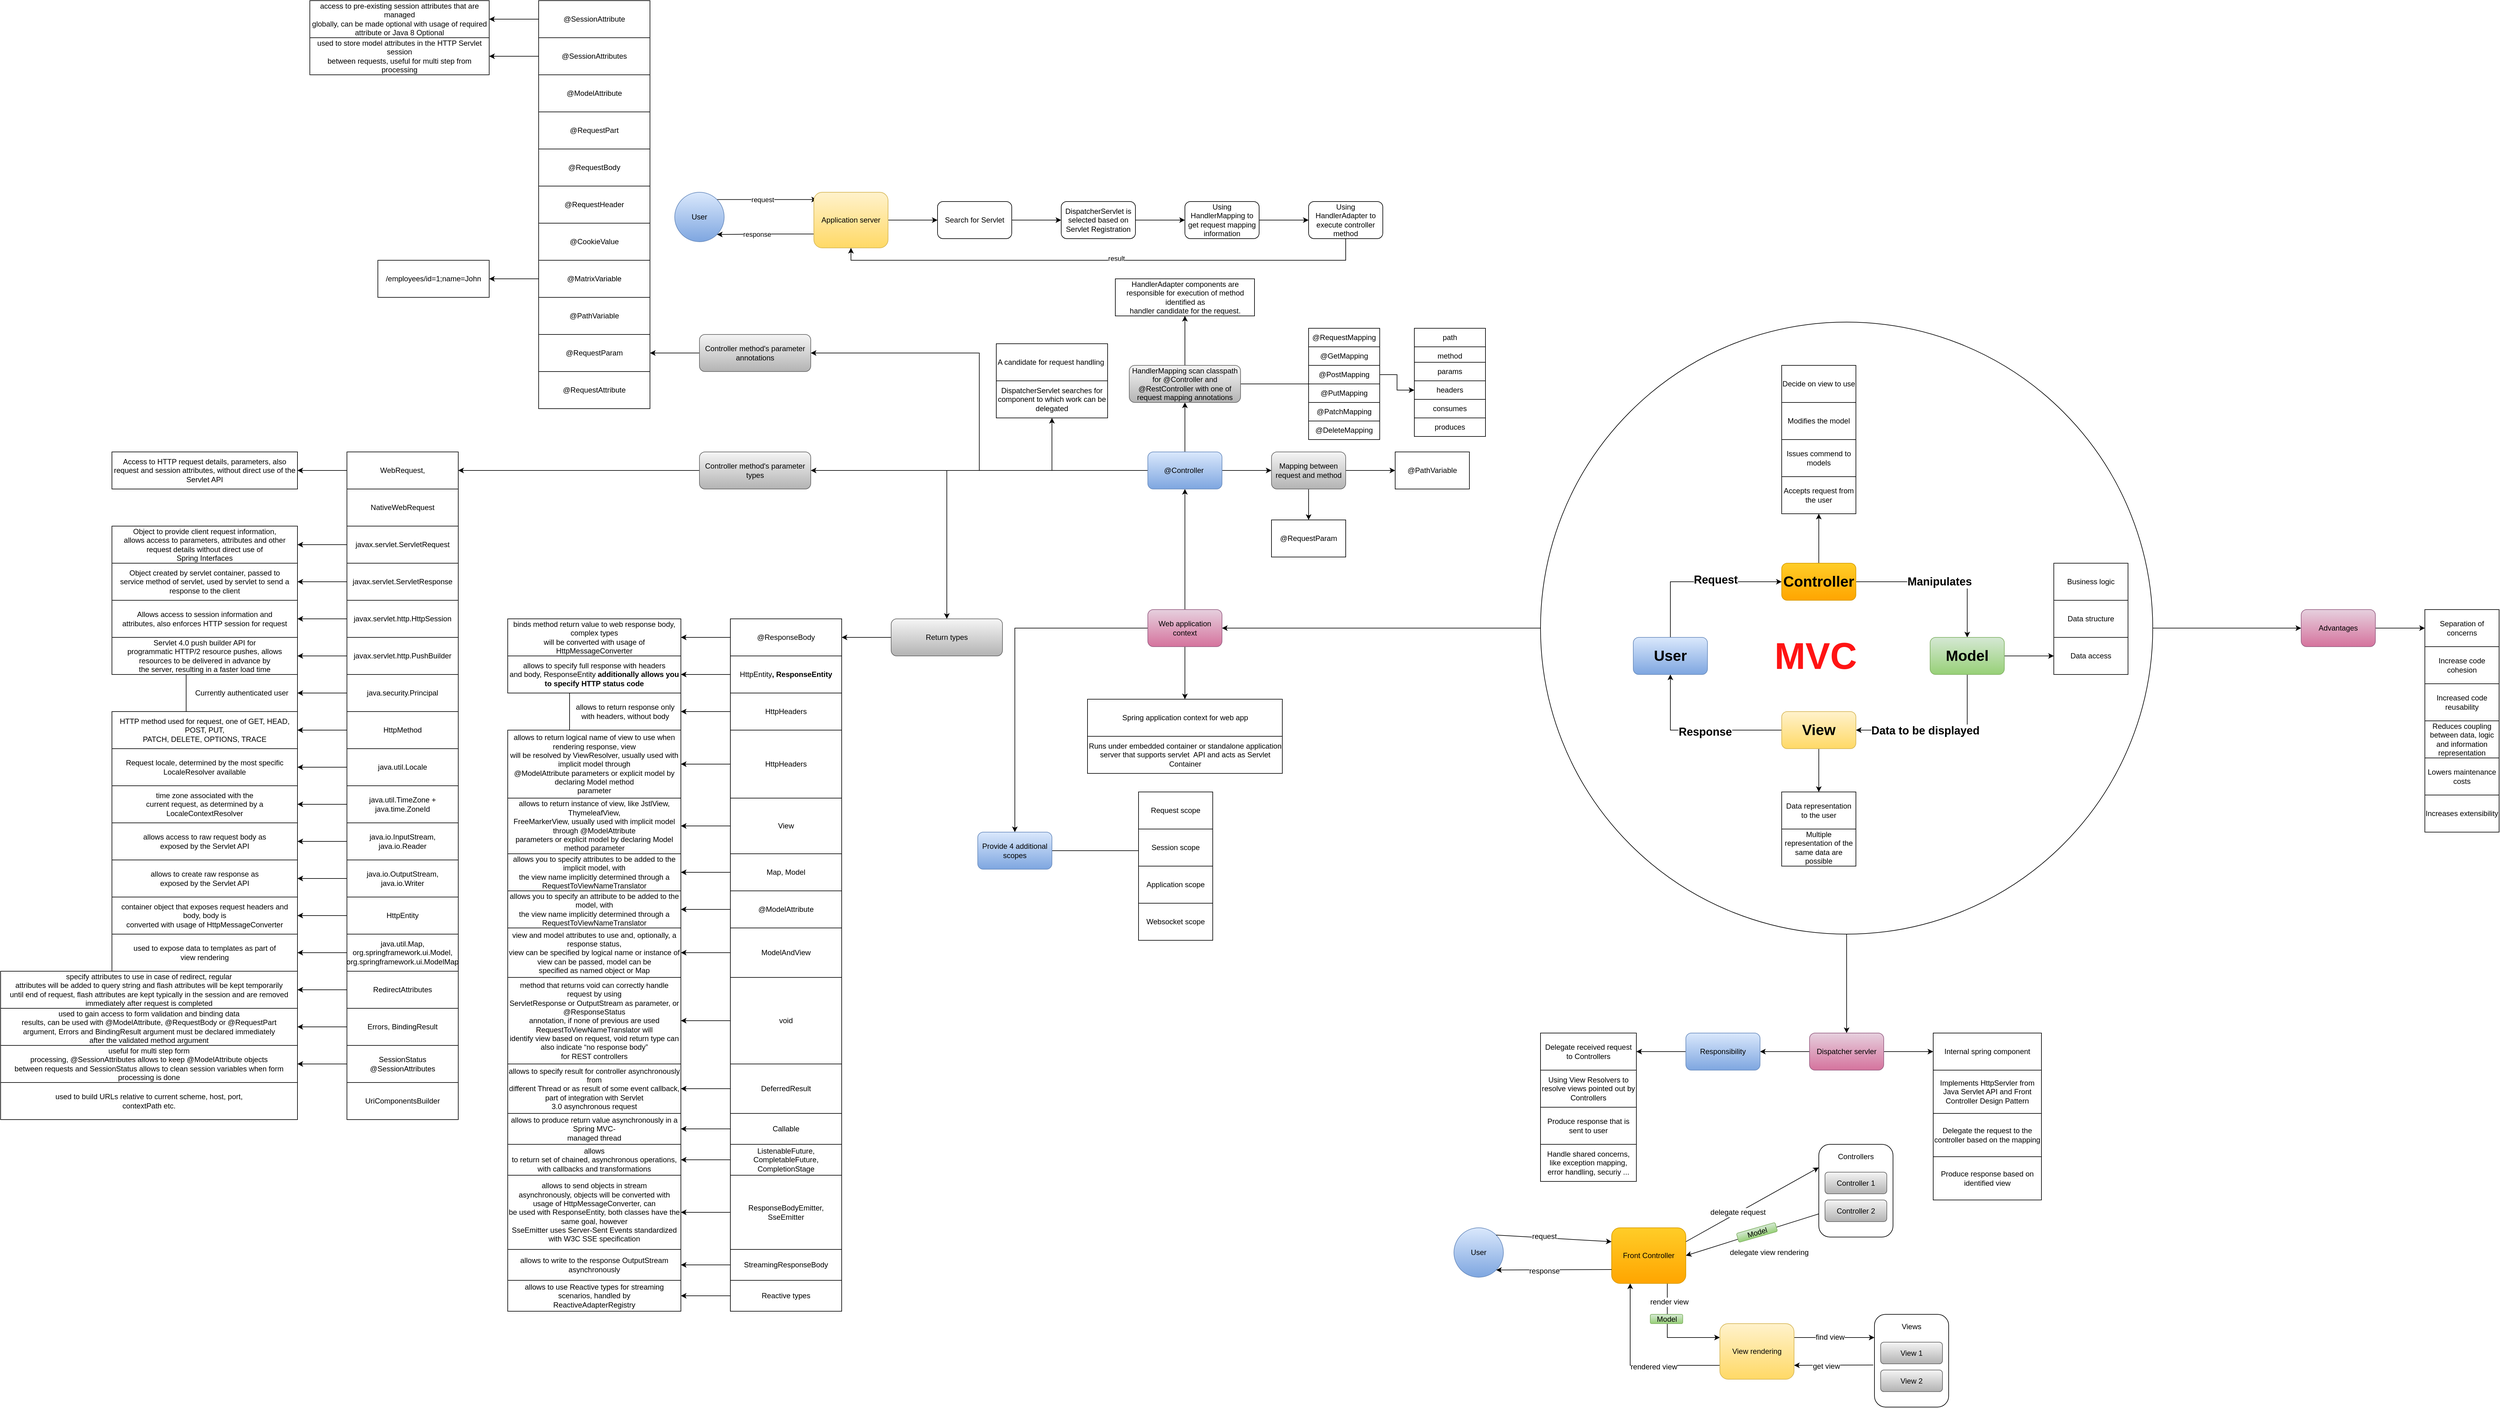 <mxfile version="15.3.2" type="github">
  <diagram id="kpv1vrX4rqQbmFdvBWj1" name="Page-1">
    <mxGraphModel dx="4663" dy="1943" grid="1" gridSize="10" guides="1" tooltips="1" connect="1" arrows="1" fold="1" page="1" pageScale="1" pageWidth="827" pageHeight="1169" math="0" shadow="0">
      <root>
        <mxCell id="0" />
        <mxCell id="1" parent="0" />
        <mxCell id="-4h2VTbRcgzLQDmxoGYg-1" value="Manipulates" style="edgeStyle=orthogonalEdgeStyle;rounded=0;orthogonalLoop=1;jettySize=auto;html=1;entryX=0.5;entryY=0;entryDx=0;entryDy=0;fontSize=18;fontStyle=1" edge="1" parent="1" source="-4h2VTbRcgzLQDmxoGYg-3" target="-4h2VTbRcgzLQDmxoGYg-7">
          <mxGeometry relative="1" as="geometry" />
        </mxCell>
        <mxCell id="-4h2VTbRcgzLQDmxoGYg-2" value="" style="edgeStyle=orthogonalEdgeStyle;rounded=0;orthogonalLoop=1;jettySize=auto;html=1;fontSize=12;" edge="1" parent="1" source="-4h2VTbRcgzLQDmxoGYg-3" target="-4h2VTbRcgzLQDmxoGYg-21">
          <mxGeometry relative="1" as="geometry" />
        </mxCell>
        <mxCell id="-4h2VTbRcgzLQDmxoGYg-3" value="Controller" style="rounded=1;whiteSpace=wrap;html=1;fontSize=24;fontStyle=1;gradientColor=#ffa500;fillColor=#ffcd28;strokeColor=#d79b00;" vertex="1" parent="1">
          <mxGeometry x="320" y="200" width="120" height="60" as="geometry" />
        </mxCell>
        <mxCell id="-4h2VTbRcgzLQDmxoGYg-4" style="edgeStyle=orthogonalEdgeStyle;rounded=0;orthogonalLoop=1;jettySize=auto;html=1;entryX=1;entryY=0.5;entryDx=0;entryDy=0;" edge="1" parent="1" source="-4h2VTbRcgzLQDmxoGYg-7" target="-4h2VTbRcgzLQDmxoGYg-11">
          <mxGeometry relative="1" as="geometry">
            <Array as="points">
              <mxPoint x="620" y="470" />
            </Array>
          </mxGeometry>
        </mxCell>
        <mxCell id="-4h2VTbRcgzLQDmxoGYg-5" value="Data to be displayed" style="edgeLabel;html=1;align=center;verticalAlign=middle;resizable=0;points=[];fontSize=18;fontStyle=1" vertex="1" connectable="0" parent="-4h2VTbRcgzLQDmxoGYg-4">
          <mxGeometry x="0.17" y="1" relative="1" as="geometry">
            <mxPoint as="offset" />
          </mxGeometry>
        </mxCell>
        <mxCell id="-4h2VTbRcgzLQDmxoGYg-6" value="" style="edgeStyle=orthogonalEdgeStyle;rounded=0;orthogonalLoop=1;jettySize=auto;html=1;fontSize=18;" edge="1" parent="1" source="-4h2VTbRcgzLQDmxoGYg-7" target="-4h2VTbRcgzLQDmxoGYg-16">
          <mxGeometry relative="1" as="geometry" />
        </mxCell>
        <mxCell id="-4h2VTbRcgzLQDmxoGYg-7" value="Model" style="rounded=1;whiteSpace=wrap;html=1;fontSize=24;fontStyle=1;gradientColor=#97d077;fillColor=#d5e8d4;strokeColor=#82b366;" vertex="1" parent="1">
          <mxGeometry x="560" y="320" width="120" height="60" as="geometry" />
        </mxCell>
        <mxCell id="-4h2VTbRcgzLQDmxoGYg-8" style="edgeStyle=orthogonalEdgeStyle;rounded=0;orthogonalLoop=1;jettySize=auto;html=1;entryX=0.5;entryY=1;entryDx=0;entryDy=0;" edge="1" parent="1" source="-4h2VTbRcgzLQDmxoGYg-11" target="-4h2VTbRcgzLQDmxoGYg-14">
          <mxGeometry relative="1" as="geometry" />
        </mxCell>
        <mxCell id="-4h2VTbRcgzLQDmxoGYg-9" value="Response" style="edgeLabel;html=1;align=center;verticalAlign=middle;resizable=0;points=[];fontSize=18;fontStyle=1" vertex="1" connectable="0" parent="-4h2VTbRcgzLQDmxoGYg-8">
          <mxGeometry x="-0.082" y="3" relative="1" as="geometry">
            <mxPoint as="offset" />
          </mxGeometry>
        </mxCell>
        <mxCell id="-4h2VTbRcgzLQDmxoGYg-10" value="" style="edgeStyle=orthogonalEdgeStyle;rounded=0;orthogonalLoop=1;jettySize=auto;html=1;fontSize=12;" edge="1" parent="1" source="-4h2VTbRcgzLQDmxoGYg-11" target="-4h2VTbRcgzLQDmxoGYg-18">
          <mxGeometry relative="1" as="geometry" />
        </mxCell>
        <mxCell id="-4h2VTbRcgzLQDmxoGYg-11" value="View" style="rounded=1;whiteSpace=wrap;html=1;fontSize=24;fontStyle=1;gradientColor=#ffd966;fillColor=#fff2cc;strokeColor=#d6b656;" vertex="1" parent="1">
          <mxGeometry x="320" y="440" width="120" height="60" as="geometry" />
        </mxCell>
        <mxCell id="-4h2VTbRcgzLQDmxoGYg-12" style="edgeStyle=orthogonalEdgeStyle;rounded=0;orthogonalLoop=1;jettySize=auto;html=1;entryX=0;entryY=0.5;entryDx=0;entryDy=0;" edge="1" parent="1" source="-4h2VTbRcgzLQDmxoGYg-14" target="-4h2VTbRcgzLQDmxoGYg-3">
          <mxGeometry relative="1" as="geometry">
            <Array as="points">
              <mxPoint x="140" y="230" />
            </Array>
          </mxGeometry>
        </mxCell>
        <mxCell id="-4h2VTbRcgzLQDmxoGYg-13" value="Request" style="edgeLabel;html=1;align=center;verticalAlign=middle;resizable=0;points=[];fontSize=18;fontStyle=1" vertex="1" connectable="0" parent="-4h2VTbRcgzLQDmxoGYg-12">
          <mxGeometry x="0.207" y="3" relative="1" as="geometry">
            <mxPoint as="offset" />
          </mxGeometry>
        </mxCell>
        <mxCell id="-4h2VTbRcgzLQDmxoGYg-14" value="User" style="rounded=1;whiteSpace=wrap;html=1;fontSize=24;fontStyle=1;gradientColor=#7ea6e0;fillColor=#dae8fc;strokeColor=#6c8ebf;" vertex="1" parent="1">
          <mxGeometry x="80" y="320" width="120" height="60" as="geometry" />
        </mxCell>
        <mxCell id="-4h2VTbRcgzLQDmxoGYg-15" value="&lt;font color=&quot;#ff1414&quot; size=&quot;1&quot;&gt;&lt;b style=&quot;font-size: 60px&quot;&gt;MVC&lt;/b&gt;&lt;/font&gt;" style="text;html=1;strokeColor=none;fillColor=none;align=center;verticalAlign=middle;whiteSpace=wrap;rounded=0;" vertex="1" parent="1">
          <mxGeometry x="300" y="315" width="150" height="70" as="geometry" />
        </mxCell>
        <mxCell id="-4h2VTbRcgzLQDmxoGYg-16" value="Data access" style="rounded=0;whiteSpace=wrap;html=1;fontSize=12;fontStyle=0;align=center;" vertex="1" parent="1">
          <mxGeometry x="760" y="320" width="120" height="60" as="geometry" />
        </mxCell>
        <mxCell id="-4h2VTbRcgzLQDmxoGYg-17" value="Data structure" style="rounded=0;whiteSpace=wrap;html=1;fontSize=12;fontStyle=0;align=center;" vertex="1" parent="1">
          <mxGeometry x="760" y="260" width="120" height="60" as="geometry" />
        </mxCell>
        <mxCell id="-4h2VTbRcgzLQDmxoGYg-18" value="Data representation to the user" style="rounded=0;whiteSpace=wrap;html=1;fontSize=12;fontStyle=0;align=center;" vertex="1" parent="1">
          <mxGeometry x="320" y="570" width="120" height="60" as="geometry" />
        </mxCell>
        <mxCell id="-4h2VTbRcgzLQDmxoGYg-19" value="Business logic" style="rounded=0;whiteSpace=wrap;html=1;fontSize=12;fontStyle=0;align=center;" vertex="1" parent="1">
          <mxGeometry x="760" y="200" width="120" height="60" as="geometry" />
        </mxCell>
        <mxCell id="-4h2VTbRcgzLQDmxoGYg-20" value="Multiple representation of the same data are possible" style="rounded=0;whiteSpace=wrap;html=1;fontSize=12;fontStyle=0;align=center;" vertex="1" parent="1">
          <mxGeometry x="320" y="630" width="120" height="60" as="geometry" />
        </mxCell>
        <mxCell id="-4h2VTbRcgzLQDmxoGYg-21" value="Accepts request from the user" style="rounded=0;whiteSpace=wrap;html=1;fontSize=12;fontStyle=0;align=center;" vertex="1" parent="1">
          <mxGeometry x="320" y="60" width="120" height="60" as="geometry" />
        </mxCell>
        <mxCell id="-4h2VTbRcgzLQDmxoGYg-22" value="Issues commend to models" style="rounded=0;whiteSpace=wrap;html=1;fontSize=12;fontStyle=0;align=center;" vertex="1" parent="1">
          <mxGeometry x="320" width="120" height="60" as="geometry" />
        </mxCell>
        <mxCell id="-4h2VTbRcgzLQDmxoGYg-23" value="Modifies the model" style="rounded=0;whiteSpace=wrap;html=1;fontSize=12;fontStyle=0;align=center;" vertex="1" parent="1">
          <mxGeometry x="320" y="-60" width="120" height="60" as="geometry" />
        </mxCell>
        <mxCell id="-4h2VTbRcgzLQDmxoGYg-24" value="Decide on view to use" style="rounded=0;whiteSpace=wrap;html=1;fontSize=12;fontStyle=0;align=center;" vertex="1" parent="1">
          <mxGeometry x="320" y="-120" width="120" height="60" as="geometry" />
        </mxCell>
        <mxCell id="-4h2VTbRcgzLQDmxoGYg-25" value="" style="edgeStyle=orthogonalEdgeStyle;rounded=0;orthogonalLoop=1;jettySize=auto;html=1;fontSize=12;fontColor=default;" edge="1" parent="1" source="-4h2VTbRcgzLQDmxoGYg-28" target="-4h2VTbRcgzLQDmxoGYg-30">
          <mxGeometry relative="1" as="geometry" />
        </mxCell>
        <mxCell id="-4h2VTbRcgzLQDmxoGYg-26" value="" style="edgeStyle=orthogonalEdgeStyle;rounded=0;orthogonalLoop=1;jettySize=auto;html=1;fontSize=12;fontColor=default;" edge="1" parent="1" source="-4h2VTbRcgzLQDmxoGYg-28" target="-4h2VTbRcgzLQDmxoGYg-39">
          <mxGeometry relative="1" as="geometry" />
        </mxCell>
        <mxCell id="-4h2VTbRcgzLQDmxoGYg-27" value="" style="edgeStyle=orthogonalEdgeStyle;rounded=0;orthogonalLoop=1;jettySize=auto;html=1;fontSize=12;fontColor=default;" edge="1" parent="1" source="-4h2VTbRcgzLQDmxoGYg-28" target="-4h2VTbRcgzLQDmxoGYg-84">
          <mxGeometry relative="1" as="geometry" />
        </mxCell>
        <mxCell id="-4h2VTbRcgzLQDmxoGYg-28" value="" style="ellipse;whiteSpace=wrap;html=1;aspect=fixed;rounded=0;fontSize=12;align=center;fontColor=default;fillColor=none;" vertex="1" parent="1">
          <mxGeometry x="-70" y="-190" width="990" height="990" as="geometry" />
        </mxCell>
        <mxCell id="-4h2VTbRcgzLQDmxoGYg-29" value="" style="edgeStyle=orthogonalEdgeStyle;rounded=0;orthogonalLoop=1;jettySize=auto;html=1;fontSize=12;fontColor=default;" edge="1" parent="1" source="-4h2VTbRcgzLQDmxoGYg-30" target="-4h2VTbRcgzLQDmxoGYg-31">
          <mxGeometry relative="1" as="geometry" />
        </mxCell>
        <mxCell id="-4h2VTbRcgzLQDmxoGYg-30" value="Advantages" style="whiteSpace=wrap;html=1;rounded=1;fillColor=#e6d0de;gradientColor=#d5739d;strokeColor=#996185;" vertex="1" parent="1">
          <mxGeometry x="1160" y="275" width="120" height="60" as="geometry" />
        </mxCell>
        <mxCell id="-4h2VTbRcgzLQDmxoGYg-31" value="Separation of concerns" style="whiteSpace=wrap;html=1;rounded=0;" vertex="1" parent="1">
          <mxGeometry x="1360" y="275" width="120" height="60" as="geometry" />
        </mxCell>
        <mxCell id="-4h2VTbRcgzLQDmxoGYg-32" value="Increase code cohesion" style="whiteSpace=wrap;html=1;rounded=0;" vertex="1" parent="1">
          <mxGeometry x="1360" y="335" width="120" height="60" as="geometry" />
        </mxCell>
        <mxCell id="-4h2VTbRcgzLQDmxoGYg-33" value="Increased code reusability" style="whiteSpace=wrap;html=1;rounded=0;" vertex="1" parent="1">
          <mxGeometry x="1360" y="395" width="120" height="60" as="geometry" />
        </mxCell>
        <mxCell id="-4h2VTbRcgzLQDmxoGYg-34" value="Reduces coupling between data, logic and information representation" style="whiteSpace=wrap;html=1;rounded=0;" vertex="1" parent="1">
          <mxGeometry x="1360" y="455" width="120" height="60" as="geometry" />
        </mxCell>
        <mxCell id="-4h2VTbRcgzLQDmxoGYg-35" value="Lowers maintenance costs" style="whiteSpace=wrap;html=1;rounded=0;" vertex="1" parent="1">
          <mxGeometry x="1360" y="515" width="120" height="60" as="geometry" />
        </mxCell>
        <mxCell id="-4h2VTbRcgzLQDmxoGYg-36" value="Increases extensibility" style="whiteSpace=wrap;html=1;rounded=0;" vertex="1" parent="1">
          <mxGeometry x="1360" y="575" width="120" height="60" as="geometry" />
        </mxCell>
        <mxCell id="-4h2VTbRcgzLQDmxoGYg-37" value="" style="edgeStyle=orthogonalEdgeStyle;rounded=0;orthogonalLoop=1;jettySize=auto;html=1;fontSize=12;fontColor=default;" edge="1" parent="1" source="-4h2VTbRcgzLQDmxoGYg-39" target="-4h2VTbRcgzLQDmxoGYg-40">
          <mxGeometry relative="1" as="geometry" />
        </mxCell>
        <mxCell id="-4h2VTbRcgzLQDmxoGYg-38" value="" style="edgeStyle=orthogonalEdgeStyle;rounded=0;orthogonalLoop=1;jettySize=auto;html=1;fontSize=12;fontColor=default;" edge="1" parent="1" source="-4h2VTbRcgzLQDmxoGYg-39" target="-4h2VTbRcgzLQDmxoGYg-45">
          <mxGeometry relative="1" as="geometry" />
        </mxCell>
        <mxCell id="-4h2VTbRcgzLQDmxoGYg-39" value="Dispatcher servler" style="whiteSpace=wrap;html=1;rounded=1;fillColor=#e6d0de;gradientColor=#d5739d;strokeColor=#996185;" vertex="1" parent="1">
          <mxGeometry x="365" y="960" width="120" height="60" as="geometry" />
        </mxCell>
        <mxCell id="-4h2VTbRcgzLQDmxoGYg-40" value="Internal spring component" style="whiteSpace=wrap;html=1;rounded=0;" vertex="1" parent="1">
          <mxGeometry x="565" y="960" width="175" height="60" as="geometry" />
        </mxCell>
        <mxCell id="-4h2VTbRcgzLQDmxoGYg-41" value="Implements HttpServler from Java Servlet API and Front Controller Design Pattern" style="whiteSpace=wrap;html=1;rounded=0;" vertex="1" parent="1">
          <mxGeometry x="565" y="1020" width="175" height="70" as="geometry" />
        </mxCell>
        <mxCell id="-4h2VTbRcgzLQDmxoGYg-42" value="Delegate the request to the controller based on the mapping" style="whiteSpace=wrap;html=1;rounded=0;" vertex="1" parent="1">
          <mxGeometry x="565" y="1090" width="175" height="70" as="geometry" />
        </mxCell>
        <mxCell id="-4h2VTbRcgzLQDmxoGYg-43" value="Produce response based on identified view" style="whiteSpace=wrap;html=1;rounded=0;" vertex="1" parent="1">
          <mxGeometry x="565" y="1160" width="175" height="70" as="geometry" />
        </mxCell>
        <mxCell id="-4h2VTbRcgzLQDmxoGYg-44" value="" style="edgeStyle=orthogonalEdgeStyle;rounded=0;orthogonalLoop=1;jettySize=auto;html=1;fontSize=12;fontColor=default;" edge="1" parent="1" source="-4h2VTbRcgzLQDmxoGYg-45" target="-4h2VTbRcgzLQDmxoGYg-46">
          <mxGeometry relative="1" as="geometry" />
        </mxCell>
        <mxCell id="-4h2VTbRcgzLQDmxoGYg-45" value="Responsibility" style="whiteSpace=wrap;html=1;rounded=1;fillColor=#dae8fc;gradientColor=#7ea6e0;strokeColor=#6c8ebf;" vertex="1" parent="1">
          <mxGeometry x="165" y="960" width="120" height="60" as="geometry" />
        </mxCell>
        <mxCell id="-4h2VTbRcgzLQDmxoGYg-46" value="Delegate received request to Controllers" style="whiteSpace=wrap;html=1;rounded=0;" vertex="1" parent="1">
          <mxGeometry x="-70" y="960" width="155" height="60" as="geometry" />
        </mxCell>
        <mxCell id="-4h2VTbRcgzLQDmxoGYg-47" value="Using View Resolvers to resolve views pointed out by Controllers" style="whiteSpace=wrap;html=1;rounded=0;" vertex="1" parent="1">
          <mxGeometry x="-70" y="1020" width="155" height="60" as="geometry" />
        </mxCell>
        <mxCell id="-4h2VTbRcgzLQDmxoGYg-48" value="Produce response that is sent to user" style="whiteSpace=wrap;html=1;rounded=0;" vertex="1" parent="1">
          <mxGeometry x="-70" y="1080" width="155" height="60" as="geometry" />
        </mxCell>
        <mxCell id="-4h2VTbRcgzLQDmxoGYg-49" value="Handle shared concerns, like exception mapping, error handling, securiy ..." style="whiteSpace=wrap;html=1;rounded=0;" vertex="1" parent="1">
          <mxGeometry x="-70" y="1140" width="155" height="60" as="geometry" />
        </mxCell>
        <mxCell id="-4h2VTbRcgzLQDmxoGYg-50" style="edgeStyle=orthogonalEdgeStyle;rounded=0;orthogonalLoop=1;jettySize=auto;html=1;exitX=0.75;exitY=1;exitDx=0;exitDy=0;entryX=0;entryY=0.25;entryDx=0;entryDy=0;fontSize=12;fontColor=default;" edge="1" parent="1" source="-4h2VTbRcgzLQDmxoGYg-52" target="-4h2VTbRcgzLQDmxoGYg-63">
          <mxGeometry relative="1" as="geometry" />
        </mxCell>
        <mxCell id="-4h2VTbRcgzLQDmxoGYg-51" value="render view" style="edgeLabel;html=1;align=center;verticalAlign=middle;resizable=0;points=[];fontSize=12;fontColor=default;" vertex="1" connectable="0" parent="-4h2VTbRcgzLQDmxoGYg-50">
          <mxGeometry x="-0.653" y="3" relative="1" as="geometry">
            <mxPoint as="offset" />
          </mxGeometry>
        </mxCell>
        <mxCell id="-4h2VTbRcgzLQDmxoGYg-52" value="Front Controller" style="rounded=1;whiteSpace=wrap;html=1;fontSize=12;fillColor=#ffcd28;align=center;gradientColor=#ffa500;strokeColor=#d79b00;" vertex="1" parent="1">
          <mxGeometry x="45" y="1275" width="120" height="90" as="geometry" />
        </mxCell>
        <mxCell id="-4h2VTbRcgzLQDmxoGYg-53" value="" style="group" vertex="1" connectable="0" parent="1">
          <mxGeometry x="380" y="1140" width="120" height="150" as="geometry" />
        </mxCell>
        <mxCell id="-4h2VTbRcgzLQDmxoGYg-54" value="" style="rounded=1;whiteSpace=wrap;html=1;fontSize=12;fontColor=default;fillColor=none;align=center;" vertex="1" parent="-4h2VTbRcgzLQDmxoGYg-53">
          <mxGeometry width="120" height="150" as="geometry" />
        </mxCell>
        <mxCell id="-4h2VTbRcgzLQDmxoGYg-55" value="Controller 1" style="rounded=1;whiteSpace=wrap;html=1;fontSize=12;fillColor=#f5f5f5;align=center;gradientColor=#b3b3b3;strokeColor=#666666;" vertex="1" parent="-4h2VTbRcgzLQDmxoGYg-53">
          <mxGeometry x="10" y="45" width="100" height="35" as="geometry" />
        </mxCell>
        <mxCell id="-4h2VTbRcgzLQDmxoGYg-56" value="Controller 2" style="rounded=1;whiteSpace=wrap;html=1;fontSize=12;fillColor=#f5f5f5;align=center;gradientColor=#b3b3b3;strokeColor=#666666;" vertex="1" parent="-4h2VTbRcgzLQDmxoGYg-53">
          <mxGeometry x="10" y="90" width="100" height="35" as="geometry" />
        </mxCell>
        <mxCell id="-4h2VTbRcgzLQDmxoGYg-57" value="Controllers" style="text;html=1;strokeColor=none;fillColor=none;align=center;verticalAlign=middle;whiteSpace=wrap;rounded=0;fontSize=12;fontColor=default;" vertex="1" parent="-4h2VTbRcgzLQDmxoGYg-53">
          <mxGeometry x="40" y="10" width="40" height="20" as="geometry" />
        </mxCell>
        <mxCell id="-4h2VTbRcgzLQDmxoGYg-58" value="User" style="ellipse;whiteSpace=wrap;html=1;aspect=fixed;rounded=0;fontSize=12;fillColor=#dae8fc;align=center;gradientColor=#7ea6e0;strokeColor=#6c8ebf;" vertex="1" parent="1">
          <mxGeometry x="-210" y="1275" width="80" height="80" as="geometry" />
        </mxCell>
        <mxCell id="-4h2VTbRcgzLQDmxoGYg-59" style="edgeStyle=orthogonalEdgeStyle;rounded=0;orthogonalLoop=1;jettySize=auto;html=1;exitX=1;exitY=0.25;exitDx=0;exitDy=0;entryX=0;entryY=0.25;entryDx=0;entryDy=0;fontSize=12;fontColor=default;" edge="1" parent="1" source="-4h2VTbRcgzLQDmxoGYg-63" target="-4h2VTbRcgzLQDmxoGYg-65">
          <mxGeometry relative="1" as="geometry" />
        </mxCell>
        <mxCell id="-4h2VTbRcgzLQDmxoGYg-60" value="find view" style="edgeLabel;html=1;align=center;verticalAlign=middle;resizable=0;points=[];fontSize=12;fontColor=default;" vertex="1" connectable="0" parent="-4h2VTbRcgzLQDmxoGYg-59">
          <mxGeometry x="-0.114" y="1" relative="1" as="geometry">
            <mxPoint as="offset" />
          </mxGeometry>
        </mxCell>
        <mxCell id="-4h2VTbRcgzLQDmxoGYg-61" style="edgeStyle=orthogonalEdgeStyle;rounded=0;orthogonalLoop=1;jettySize=auto;html=1;exitX=0;exitY=0.75;exitDx=0;exitDy=0;entryX=0.25;entryY=1;entryDx=0;entryDy=0;fontSize=12;fontColor=default;" edge="1" parent="1" source="-4h2VTbRcgzLQDmxoGYg-63" target="-4h2VTbRcgzLQDmxoGYg-52">
          <mxGeometry relative="1" as="geometry" />
        </mxCell>
        <mxCell id="-4h2VTbRcgzLQDmxoGYg-62" value="rendered view" style="edgeLabel;html=1;align=center;verticalAlign=middle;resizable=0;points=[];fontSize=12;fontColor=default;" vertex="1" connectable="0" parent="-4h2VTbRcgzLQDmxoGYg-61">
          <mxGeometry x="-0.227" y="2" relative="1" as="geometry">
            <mxPoint as="offset" />
          </mxGeometry>
        </mxCell>
        <mxCell id="-4h2VTbRcgzLQDmxoGYg-63" value="View rendering" style="rounded=1;whiteSpace=wrap;html=1;fontSize=12;fillColor=#fff2cc;align=center;gradientColor=#ffd966;strokeColor=#d6b656;" vertex="1" parent="1">
          <mxGeometry x="220" y="1430" width="120" height="90" as="geometry" />
        </mxCell>
        <mxCell id="-4h2VTbRcgzLQDmxoGYg-64" value="" style="group" vertex="1" connectable="0" parent="1">
          <mxGeometry x="470" y="1415" width="120" height="150" as="geometry" />
        </mxCell>
        <mxCell id="-4h2VTbRcgzLQDmxoGYg-65" value="" style="rounded=1;whiteSpace=wrap;html=1;fontSize=12;fontColor=default;fillColor=none;align=center;" vertex="1" parent="-4h2VTbRcgzLQDmxoGYg-64">
          <mxGeometry width="120" height="150" as="geometry" />
        </mxCell>
        <mxCell id="-4h2VTbRcgzLQDmxoGYg-66" value="View 1" style="rounded=1;whiteSpace=wrap;html=1;fontSize=12;fillColor=#f5f5f5;align=center;gradientColor=#b3b3b3;strokeColor=#666666;" vertex="1" parent="-4h2VTbRcgzLQDmxoGYg-64">
          <mxGeometry x="10" y="45" width="100" height="35" as="geometry" />
        </mxCell>
        <mxCell id="-4h2VTbRcgzLQDmxoGYg-67" value="View 2" style="rounded=1;whiteSpace=wrap;html=1;fontSize=12;fillColor=#f5f5f5;align=center;gradientColor=#b3b3b3;strokeColor=#666666;" vertex="1" parent="-4h2VTbRcgzLQDmxoGYg-64">
          <mxGeometry x="10" y="90" width="100" height="35" as="geometry" />
        </mxCell>
        <mxCell id="-4h2VTbRcgzLQDmxoGYg-68" value="Views" style="text;html=1;strokeColor=none;fillColor=none;align=center;verticalAlign=middle;whiteSpace=wrap;rounded=0;fontSize=12;fontColor=default;" vertex="1" parent="-4h2VTbRcgzLQDmxoGYg-64">
          <mxGeometry x="40" y="10" width="40" height="20" as="geometry" />
        </mxCell>
        <mxCell id="-4h2VTbRcgzLQDmxoGYg-69" value="" style="endArrow=classic;html=1;fontSize=12;fontColor=default;exitX=1;exitY=0;exitDx=0;exitDy=0;entryX=0;entryY=0.25;entryDx=0;entryDy=0;" edge="1" parent="1" source="-4h2VTbRcgzLQDmxoGYg-58" target="-4h2VTbRcgzLQDmxoGYg-52">
          <mxGeometry width="50" height="50" relative="1" as="geometry">
            <mxPoint x="-50" y="1340" as="sourcePoint" />
            <mxPoint y="1290" as="targetPoint" />
          </mxGeometry>
        </mxCell>
        <mxCell id="-4h2VTbRcgzLQDmxoGYg-70" value="request" style="edgeLabel;html=1;align=center;verticalAlign=middle;resizable=0;points=[];fontSize=12;fontColor=default;" vertex="1" connectable="0" parent="-4h2VTbRcgzLQDmxoGYg-69">
          <mxGeometry x="-0.173" y="2" relative="1" as="geometry">
            <mxPoint as="offset" />
          </mxGeometry>
        </mxCell>
        <mxCell id="-4h2VTbRcgzLQDmxoGYg-71" value="" style="endArrow=classic;html=1;fontSize=12;fontColor=default;exitX=0;exitY=0.75;exitDx=0;exitDy=0;entryX=1;entryY=1;entryDx=0;entryDy=0;" edge="1" parent="1" source="-4h2VTbRcgzLQDmxoGYg-52" target="-4h2VTbRcgzLQDmxoGYg-58">
          <mxGeometry width="50" height="50" relative="1" as="geometry">
            <mxPoint x="120" y="1350" as="sourcePoint" />
            <mxPoint x="170" y="1300" as="targetPoint" />
          </mxGeometry>
        </mxCell>
        <mxCell id="-4h2VTbRcgzLQDmxoGYg-72" value="response" style="edgeLabel;html=1;align=center;verticalAlign=middle;resizable=0;points=[];fontSize=12;fontColor=default;" vertex="1" connectable="0" parent="-4h2VTbRcgzLQDmxoGYg-71">
          <mxGeometry x="0.165" y="2" relative="1" as="geometry">
            <mxPoint as="offset" />
          </mxGeometry>
        </mxCell>
        <mxCell id="-4h2VTbRcgzLQDmxoGYg-73" value="" style="endArrow=classic;html=1;fontSize=12;fontColor=default;entryX=0;entryY=0.25;entryDx=0;entryDy=0;exitX=1;exitY=0.25;exitDx=0;exitDy=0;" edge="1" parent="1" source="-4h2VTbRcgzLQDmxoGYg-52" target="-4h2VTbRcgzLQDmxoGYg-54">
          <mxGeometry width="50" height="50" relative="1" as="geometry">
            <mxPoint x="120" y="1350" as="sourcePoint" />
            <mxPoint x="170" y="1300" as="targetPoint" />
          </mxGeometry>
        </mxCell>
        <mxCell id="-4h2VTbRcgzLQDmxoGYg-74" value="delegate request" style="edgeLabel;html=1;align=center;verticalAlign=middle;resizable=0;points=[];fontSize=12;fontColor=default;" vertex="1" connectable="0" parent="-4h2VTbRcgzLQDmxoGYg-73">
          <mxGeometry x="-0.219" y="1" relative="1" as="geometry">
            <mxPoint as="offset" />
          </mxGeometry>
        </mxCell>
        <mxCell id="-4h2VTbRcgzLQDmxoGYg-75" value="" style="endArrow=classic;html=1;fontSize=12;fontColor=default;exitX=0;exitY=0.75;exitDx=0;exitDy=0;entryX=1;entryY=0.5;entryDx=0;entryDy=0;" edge="1" parent="1" source="-4h2VTbRcgzLQDmxoGYg-54" target="-4h2VTbRcgzLQDmxoGYg-52">
          <mxGeometry width="50" height="50" relative="1" as="geometry">
            <mxPoint x="120" y="1310" as="sourcePoint" />
            <mxPoint x="170" y="1260" as="targetPoint" />
          </mxGeometry>
        </mxCell>
        <mxCell id="-4h2VTbRcgzLQDmxoGYg-76" value="Model" style="rounded=1;whiteSpace=wrap;html=1;fontSize=12;fillColor=#d5e8d4;align=center;rotation=344;gradientColor=#97d077;strokeColor=#82b366;" vertex="1" parent="1">
          <mxGeometry x="247.5" y="1275" width="65" height="15" as="geometry" />
        </mxCell>
        <mxCell id="-4h2VTbRcgzLQDmxoGYg-77" value="delegate view rendering" style="text;html=1;strokeColor=none;fillColor=none;align=center;verticalAlign=middle;whiteSpace=wrap;rounded=0;fontSize=12;fontColor=default;" vertex="1" parent="1">
          <mxGeometry x="210" y="1305" width="180" height="20" as="geometry" />
        </mxCell>
        <mxCell id="-4h2VTbRcgzLQDmxoGYg-78" value="Model" style="rounded=1;whiteSpace=wrap;html=1;fontSize=12;fillColor=#d5e8d4;align=center;rotation=0;gradientColor=#97d077;strokeColor=#82b366;" vertex="1" parent="1">
          <mxGeometry x="107.5" y="1415" width="52.5" height="15" as="geometry" />
        </mxCell>
        <mxCell id="-4h2VTbRcgzLQDmxoGYg-79" style="edgeStyle=orthogonalEdgeStyle;rounded=0;orthogonalLoop=1;jettySize=auto;html=1;exitX=-0.017;exitY=0.547;exitDx=0;exitDy=0;entryX=1;entryY=0.75;entryDx=0;entryDy=0;fontSize=12;fontColor=default;exitPerimeter=0;" edge="1" parent="1" source="-4h2VTbRcgzLQDmxoGYg-65" target="-4h2VTbRcgzLQDmxoGYg-63">
          <mxGeometry relative="1" as="geometry" />
        </mxCell>
        <mxCell id="-4h2VTbRcgzLQDmxoGYg-80" value="get view" style="edgeLabel;html=1;align=center;verticalAlign=middle;resizable=0;points=[];fontSize=12;fontColor=default;" vertex="1" connectable="0" parent="-4h2VTbRcgzLQDmxoGYg-79">
          <mxGeometry x="0.199" y="1" relative="1" as="geometry">
            <mxPoint as="offset" />
          </mxGeometry>
        </mxCell>
        <mxCell id="-4h2VTbRcgzLQDmxoGYg-81" value="" style="edgeStyle=orthogonalEdgeStyle;rounded=0;orthogonalLoop=1;jettySize=auto;html=1;fontSize=12;fontColor=default;" edge="1" parent="1" source="-4h2VTbRcgzLQDmxoGYg-84" target="-4h2VTbRcgzLQDmxoGYg-85">
          <mxGeometry relative="1" as="geometry" />
        </mxCell>
        <mxCell id="-4h2VTbRcgzLQDmxoGYg-82" value="" style="edgeStyle=orthogonalEdgeStyle;rounded=0;orthogonalLoop=1;jettySize=auto;html=1;fontSize=12;fontColor=default;" edge="1" parent="1" source="-4h2VTbRcgzLQDmxoGYg-84" target="-4h2VTbRcgzLQDmxoGYg-88">
          <mxGeometry relative="1" as="geometry" />
        </mxCell>
        <mxCell id="-4h2VTbRcgzLQDmxoGYg-83" value="" style="edgeStyle=orthogonalEdgeStyle;rounded=0;orthogonalLoop=1;jettySize=auto;html=1;fontSize=12;fontColor=default;" edge="1" parent="1" source="-4h2VTbRcgzLQDmxoGYg-84" target="-4h2VTbRcgzLQDmxoGYg-99">
          <mxGeometry relative="1" as="geometry" />
        </mxCell>
        <mxCell id="-4h2VTbRcgzLQDmxoGYg-84" value="Web application context" style="whiteSpace=wrap;html=1;rounded=1;fillColor=#e6d0de;gradientColor=#d5739d;strokeColor=#996185;" vertex="1" parent="1">
          <mxGeometry x="-705" y="275" width="120" height="60" as="geometry" />
        </mxCell>
        <mxCell id="-4h2VTbRcgzLQDmxoGYg-85" value="Spring application context for web app" style="whiteSpace=wrap;html=1;rounded=0;" vertex="1" parent="1">
          <mxGeometry x="-802.5" y="420" width="315" height="60" as="geometry" />
        </mxCell>
        <mxCell id="-4h2VTbRcgzLQDmxoGYg-86" value="Runs under embedded container or standalone application server that supports servlet&amp;nbsp; API and acts as Servlet Container" style="whiteSpace=wrap;html=1;rounded=0;" vertex="1" parent="1">
          <mxGeometry x="-802.5" y="480" width="315" height="60" as="geometry" />
        </mxCell>
        <mxCell id="-4h2VTbRcgzLQDmxoGYg-87" value="" style="edgeStyle=orthogonalEdgeStyle;rounded=0;orthogonalLoop=1;jettySize=auto;html=1;fontSize=12;fontColor=default;" edge="1" parent="1" source="-4h2VTbRcgzLQDmxoGYg-88" target="-4h2VTbRcgzLQDmxoGYg-89">
          <mxGeometry relative="1" as="geometry" />
        </mxCell>
        <mxCell id="-4h2VTbRcgzLQDmxoGYg-88" value="Provide 4 additional scopes" style="whiteSpace=wrap;html=1;rounded=1;fillColor=#dae8fc;gradientColor=#7ea6e0;strokeColor=#6c8ebf;" vertex="1" parent="1">
          <mxGeometry x="-980" y="635" width="120" height="60" as="geometry" />
        </mxCell>
        <mxCell id="-4h2VTbRcgzLQDmxoGYg-89" value="Request scope" style="whiteSpace=wrap;html=1;rounded=0;" vertex="1" parent="1">
          <mxGeometry x="-720" y="570" width="120" height="60" as="geometry" />
        </mxCell>
        <mxCell id="-4h2VTbRcgzLQDmxoGYg-90" value="Session scope" style="whiteSpace=wrap;html=1;rounded=0;" vertex="1" parent="1">
          <mxGeometry x="-720" y="630" width="120" height="60" as="geometry" />
        </mxCell>
        <mxCell id="-4h2VTbRcgzLQDmxoGYg-91" value="Application scope" style="whiteSpace=wrap;html=1;rounded=0;" vertex="1" parent="1">
          <mxGeometry x="-720" y="690" width="120" height="60" as="geometry" />
        </mxCell>
        <mxCell id="-4h2VTbRcgzLQDmxoGYg-92" value="Websocket scope" style="whiteSpace=wrap;html=1;rounded=0;" vertex="1" parent="1">
          <mxGeometry x="-720" y="750" width="120" height="60" as="geometry" />
        </mxCell>
        <mxCell id="-4h2VTbRcgzLQDmxoGYg-93" value="" style="edgeStyle=orthogonalEdgeStyle;rounded=0;orthogonalLoop=1;jettySize=auto;html=1;fontSize=12;fontColor=default;entryX=0.5;entryY=1;entryDx=0;entryDy=0;" edge="1" parent="1" source="-4h2VTbRcgzLQDmxoGYg-99" target="-4h2VTbRcgzLQDmxoGYg-101">
          <mxGeometry relative="1" as="geometry" />
        </mxCell>
        <mxCell id="-4h2VTbRcgzLQDmxoGYg-94" value="" style="edgeStyle=orthogonalEdgeStyle;rounded=0;orthogonalLoop=1;jettySize=auto;html=1;fontSize=12;fontColor=default;" edge="1" parent="1" source="-4h2VTbRcgzLQDmxoGYg-99" target="-4h2VTbRcgzLQDmxoGYg-104">
          <mxGeometry relative="1" as="geometry" />
        </mxCell>
        <mxCell id="-4h2VTbRcgzLQDmxoGYg-95" value="" style="edgeStyle=orthogonalEdgeStyle;rounded=0;orthogonalLoop=1;jettySize=auto;html=1;" edge="1" parent="1" source="-4h2VTbRcgzLQDmxoGYg-99" target="-4h2VTbRcgzLQDmxoGYg-137">
          <mxGeometry relative="1" as="geometry" />
        </mxCell>
        <mxCell id="-4h2VTbRcgzLQDmxoGYg-96" style="edgeStyle=orthogonalEdgeStyle;rounded=0;orthogonalLoop=1;jettySize=auto;html=1;entryX=1;entryY=0.5;entryDx=0;entryDy=0;" edge="1" parent="1" source="-4h2VTbRcgzLQDmxoGYg-99" target="-4h2VTbRcgzLQDmxoGYg-141">
          <mxGeometry relative="1" as="geometry">
            <mxPoint x="-1250" y="50" as="targetPoint" />
          </mxGeometry>
        </mxCell>
        <mxCell id="-4h2VTbRcgzLQDmxoGYg-97" style="edgeStyle=orthogonalEdgeStyle;rounded=0;orthogonalLoop=1;jettySize=auto;html=1;entryX=1;entryY=0.5;entryDx=0;entryDy=0;" edge="1" parent="1" source="-4h2VTbRcgzLQDmxoGYg-99" target="-4h2VTbRcgzLQDmxoGYg-194">
          <mxGeometry relative="1" as="geometry" />
        </mxCell>
        <mxCell id="-4h2VTbRcgzLQDmxoGYg-98" style="edgeStyle=orthogonalEdgeStyle;rounded=0;orthogonalLoop=1;jettySize=auto;html=1;entryX=0.5;entryY=0;entryDx=0;entryDy=0;" edge="1" parent="1" source="-4h2VTbRcgzLQDmxoGYg-99" target="-4h2VTbRcgzLQDmxoGYg-213">
          <mxGeometry relative="1" as="geometry" />
        </mxCell>
        <mxCell id="-4h2VTbRcgzLQDmxoGYg-99" value="@Controller&amp;nbsp;" style="whiteSpace=wrap;html=1;rounded=1;fillColor=#dae8fc;gradientColor=#7ea6e0;strokeColor=#6c8ebf;" vertex="1" parent="1">
          <mxGeometry x="-705" y="20" width="120" height="60" as="geometry" />
        </mxCell>
        <mxCell id="-4h2VTbRcgzLQDmxoGYg-100" value="A candidate for request handling&amp;nbsp;" style="whiteSpace=wrap;html=1;rounded=0;" vertex="1" parent="1">
          <mxGeometry x="-950" y="-155" width="180" height="60" as="geometry" />
        </mxCell>
        <mxCell id="-4h2VTbRcgzLQDmxoGYg-101" value="&lt;div&gt;DispatcherServlet searches for component to which work can be&lt;/div&gt;&lt;div&gt;delegated&lt;/div&gt;" style="whiteSpace=wrap;html=1;rounded=0;" vertex="1" parent="1">
          <mxGeometry x="-950" y="-95" width="180" height="60" as="geometry" />
        </mxCell>
        <mxCell id="-4h2VTbRcgzLQDmxoGYg-102" value="" style="edgeStyle=orthogonalEdgeStyle;rounded=0;orthogonalLoop=1;jettySize=auto;html=1;fontSize=12;fontColor=default;" edge="1" parent="1" source="-4h2VTbRcgzLQDmxoGYg-104" target="-4h2VTbRcgzLQDmxoGYg-105">
          <mxGeometry relative="1" as="geometry" />
        </mxCell>
        <mxCell id="-4h2VTbRcgzLQDmxoGYg-103" value="" style="edgeStyle=orthogonalEdgeStyle;rounded=0;orthogonalLoop=1;jettySize=auto;html=1;fontSize=12;fontColor=default;" edge="1" parent="1" source="-4h2VTbRcgzLQDmxoGYg-104" target="-4h2VTbRcgzLQDmxoGYg-112">
          <mxGeometry relative="1" as="geometry" />
        </mxCell>
        <mxCell id="-4h2VTbRcgzLQDmxoGYg-104" value="HandlerMapping scan classpath for @Controller and @RestController with one of request mapping annotations" style="whiteSpace=wrap;html=1;rounded=1;gradientColor=#b3b3b3;fillColor=#f5f5f5;strokeColor=#666666;" vertex="1" parent="1">
          <mxGeometry x="-735" y="-120" width="180" height="60" as="geometry" />
        </mxCell>
        <mxCell id="-4h2VTbRcgzLQDmxoGYg-105" value="@RequestMapping" style="whiteSpace=wrap;html=1;rounded=0;" vertex="1" parent="1">
          <mxGeometry x="-445" y="-180" width="115" height="30" as="geometry" />
        </mxCell>
        <mxCell id="-4h2VTbRcgzLQDmxoGYg-106" value="@GetMapping" style="whiteSpace=wrap;html=1;rounded=0;" vertex="1" parent="1">
          <mxGeometry x="-445" y="-150" width="115" height="30" as="geometry" />
        </mxCell>
        <mxCell id="-4h2VTbRcgzLQDmxoGYg-107" value="" style="edgeStyle=orthogonalEdgeStyle;rounded=0;orthogonalLoop=1;jettySize=auto;html=1;" edge="1" parent="1" source="-4h2VTbRcgzLQDmxoGYg-108" target="-4h2VTbRcgzLQDmxoGYg-132">
          <mxGeometry relative="1" as="geometry" />
        </mxCell>
        <mxCell id="-4h2VTbRcgzLQDmxoGYg-108" value="@PostMapping" style="whiteSpace=wrap;html=1;rounded=0;" vertex="1" parent="1">
          <mxGeometry x="-445" y="-120" width="115" height="30" as="geometry" />
        </mxCell>
        <mxCell id="-4h2VTbRcgzLQDmxoGYg-109" value="@PutMapping" style="whiteSpace=wrap;html=1;rounded=0;" vertex="1" parent="1">
          <mxGeometry x="-445" y="-90" width="115" height="30" as="geometry" />
        </mxCell>
        <mxCell id="-4h2VTbRcgzLQDmxoGYg-110" value="@PatchMapping" style="whiteSpace=wrap;html=1;rounded=0;" vertex="1" parent="1">
          <mxGeometry x="-445" y="-60" width="115" height="30" as="geometry" />
        </mxCell>
        <mxCell id="-4h2VTbRcgzLQDmxoGYg-111" value="@DeleteMapping" style="whiteSpace=wrap;html=1;rounded=0;" vertex="1" parent="1">
          <mxGeometry x="-445" y="-30" width="115" height="30" as="geometry" />
        </mxCell>
        <mxCell id="-4h2VTbRcgzLQDmxoGYg-112" value="&lt;div&gt;HandlerAdapter components are responsible for execution of method identified as&lt;/div&gt;&lt;div&gt;handler candidate for the request.&lt;/div&gt;" style="whiteSpace=wrap;html=1;rounded=0;" vertex="1" parent="1">
          <mxGeometry x="-757.5" y="-260" width="225" height="60" as="geometry" />
        </mxCell>
        <mxCell id="-4h2VTbRcgzLQDmxoGYg-113" style="edgeStyle=orthogonalEdgeStyle;rounded=0;orthogonalLoop=1;jettySize=auto;html=1;exitX=1;exitY=0;exitDx=0;exitDy=0;entryX=0.042;entryY=0.131;entryDx=0;entryDy=0;entryPerimeter=0;fontSize=12;fontColor=default;" edge="1" parent="1" source="-4h2VTbRcgzLQDmxoGYg-115" target="-4h2VTbRcgzLQDmxoGYg-119">
          <mxGeometry relative="1" as="geometry" />
        </mxCell>
        <mxCell id="-4h2VTbRcgzLQDmxoGYg-114" value="request" style="edgeLabel;html=1;align=center;verticalAlign=middle;resizable=0;points=[];" vertex="1" connectable="0" parent="-4h2VTbRcgzLQDmxoGYg-113">
          <mxGeometry x="-0.126" relative="1" as="geometry">
            <mxPoint x="3" as="offset" />
          </mxGeometry>
        </mxCell>
        <mxCell id="-4h2VTbRcgzLQDmxoGYg-115" value="User" style="ellipse;whiteSpace=wrap;html=1;aspect=fixed;rounded=0;fontSize=12;fillColor=#dae8fc;align=center;strokeColor=#6c8ebf;gradientColor=#7ea6e0;" vertex="1" parent="1">
          <mxGeometry x="-1470" y="-400" width="80" height="80" as="geometry" />
        </mxCell>
        <mxCell id="-4h2VTbRcgzLQDmxoGYg-116" value="" style="edgeStyle=orthogonalEdgeStyle;rounded=0;orthogonalLoop=1;jettySize=auto;html=1;" edge="1" parent="1" source="-4h2VTbRcgzLQDmxoGYg-119" target="-4h2VTbRcgzLQDmxoGYg-121">
          <mxGeometry relative="1" as="geometry" />
        </mxCell>
        <mxCell id="-4h2VTbRcgzLQDmxoGYg-117" style="edgeStyle=orthogonalEdgeStyle;rounded=0;orthogonalLoop=1;jettySize=auto;html=1;exitX=0;exitY=0.75;exitDx=0;exitDy=0;entryX=1;entryY=1;entryDx=0;entryDy=0;" edge="1" parent="1" source="-4h2VTbRcgzLQDmxoGYg-119" target="-4h2VTbRcgzLQDmxoGYg-115">
          <mxGeometry relative="1" as="geometry" />
        </mxCell>
        <mxCell id="-4h2VTbRcgzLQDmxoGYg-118" value="response" style="edgeLabel;html=1;align=center;verticalAlign=middle;resizable=0;points=[];" vertex="1" connectable="0" parent="-4h2VTbRcgzLQDmxoGYg-117">
          <mxGeometry x="0.178" y="-1" relative="1" as="geometry">
            <mxPoint as="offset" />
          </mxGeometry>
        </mxCell>
        <mxCell id="-4h2VTbRcgzLQDmxoGYg-119" value="Application server" style="rounded=1;whiteSpace=wrap;html=1;fontSize=12;fillColor=#fff2cc;align=center;strokeColor=#d6b656;gradientColor=#ffd966;" vertex="1" parent="1">
          <mxGeometry x="-1245" y="-400" width="120" height="90" as="geometry" />
        </mxCell>
        <mxCell id="-4h2VTbRcgzLQDmxoGYg-120" value="" style="edgeStyle=orthogonalEdgeStyle;rounded=0;orthogonalLoop=1;jettySize=auto;html=1;" edge="1" parent="1" source="-4h2VTbRcgzLQDmxoGYg-121" target="-4h2VTbRcgzLQDmxoGYg-123">
          <mxGeometry relative="1" as="geometry" />
        </mxCell>
        <mxCell id="-4h2VTbRcgzLQDmxoGYg-121" value="Search for Servlet" style="whiteSpace=wrap;html=1;rounded=1;fontColor=default;fillColor=default;" vertex="1" parent="1">
          <mxGeometry x="-1045" y="-385" width="120" height="60" as="geometry" />
        </mxCell>
        <mxCell id="-4h2VTbRcgzLQDmxoGYg-122" value="" style="edgeStyle=orthogonalEdgeStyle;rounded=0;orthogonalLoop=1;jettySize=auto;html=1;" edge="1" parent="1" source="-4h2VTbRcgzLQDmxoGYg-123" target="-4h2VTbRcgzLQDmxoGYg-125">
          <mxGeometry relative="1" as="geometry" />
        </mxCell>
        <mxCell id="-4h2VTbRcgzLQDmxoGYg-123" value="DispatcherServlet is selected based on Servlet Registration" style="whiteSpace=wrap;html=1;rounded=1;fontColor=default;fillColor=default;" vertex="1" parent="1">
          <mxGeometry x="-845" y="-385" width="120" height="60" as="geometry" />
        </mxCell>
        <mxCell id="-4h2VTbRcgzLQDmxoGYg-124" value="" style="edgeStyle=orthogonalEdgeStyle;rounded=0;orthogonalLoop=1;jettySize=auto;html=1;" edge="1" parent="1" source="-4h2VTbRcgzLQDmxoGYg-125" target="-4h2VTbRcgzLQDmxoGYg-128">
          <mxGeometry relative="1" as="geometry" />
        </mxCell>
        <mxCell id="-4h2VTbRcgzLQDmxoGYg-125" value="Using HandlerMapping to get request mapping information" style="whiteSpace=wrap;html=1;rounded=1;fontColor=default;fillColor=default;" vertex="1" parent="1">
          <mxGeometry x="-645" y="-385" width="120" height="60" as="geometry" />
        </mxCell>
        <mxCell id="-4h2VTbRcgzLQDmxoGYg-126" style="edgeStyle=orthogonalEdgeStyle;rounded=0;orthogonalLoop=1;jettySize=auto;html=1;entryX=0.5;entryY=1;entryDx=0;entryDy=0;" edge="1" parent="1" source="-4h2VTbRcgzLQDmxoGYg-128" target="-4h2VTbRcgzLQDmxoGYg-119">
          <mxGeometry relative="1" as="geometry">
            <Array as="points">
              <mxPoint x="-385" y="-290" />
              <mxPoint x="-1185" y="-290" />
            </Array>
          </mxGeometry>
        </mxCell>
        <mxCell id="-4h2VTbRcgzLQDmxoGYg-127" value="result" style="edgeLabel;html=1;align=center;verticalAlign=middle;resizable=0;points=[];" vertex="1" connectable="0" parent="-4h2VTbRcgzLQDmxoGYg-126">
          <mxGeometry x="-0.05" y="-3" relative="1" as="geometry">
            <mxPoint as="offset" />
          </mxGeometry>
        </mxCell>
        <mxCell id="-4h2VTbRcgzLQDmxoGYg-128" value="Using HandlerAdapter to execute controller method" style="whiteSpace=wrap;html=1;rounded=1;fontColor=default;fillColor=default;" vertex="1" parent="1">
          <mxGeometry x="-445" y="-385" width="120" height="60" as="geometry" />
        </mxCell>
        <mxCell id="-4h2VTbRcgzLQDmxoGYg-129" value="path" style="whiteSpace=wrap;html=1;rounded=0;" vertex="1" parent="1">
          <mxGeometry x="-274" y="-180" width="115" height="30" as="geometry" />
        </mxCell>
        <mxCell id="-4h2VTbRcgzLQDmxoGYg-130" value="method" style="whiteSpace=wrap;html=1;rounded=0;" vertex="1" parent="1">
          <mxGeometry x="-274" y="-150" width="115" height="30" as="geometry" />
        </mxCell>
        <mxCell id="-4h2VTbRcgzLQDmxoGYg-131" value="params" style="whiteSpace=wrap;html=1;rounded=0;" vertex="1" parent="1">
          <mxGeometry x="-274" y="-125" width="115" height="30" as="geometry" />
        </mxCell>
        <mxCell id="-4h2VTbRcgzLQDmxoGYg-132" value="headers" style="whiteSpace=wrap;html=1;rounded=0;" vertex="1" parent="1">
          <mxGeometry x="-274" y="-95" width="115" height="30" as="geometry" />
        </mxCell>
        <mxCell id="-4h2VTbRcgzLQDmxoGYg-133" value="consumes" style="whiteSpace=wrap;html=1;rounded=0;" vertex="1" parent="1">
          <mxGeometry x="-274" y="-65" width="115" height="30" as="geometry" />
        </mxCell>
        <mxCell id="-4h2VTbRcgzLQDmxoGYg-134" value="produces" style="whiteSpace=wrap;html=1;rounded=0;" vertex="1" parent="1">
          <mxGeometry x="-274" y="-35" width="115" height="30" as="geometry" />
        </mxCell>
        <mxCell id="-4h2VTbRcgzLQDmxoGYg-135" value="" style="edgeStyle=orthogonalEdgeStyle;rounded=0;orthogonalLoop=1;jettySize=auto;html=1;" edge="1" parent="1" source="-4h2VTbRcgzLQDmxoGYg-137" target="-4h2VTbRcgzLQDmxoGYg-138">
          <mxGeometry relative="1" as="geometry" />
        </mxCell>
        <mxCell id="-4h2VTbRcgzLQDmxoGYg-136" value="" style="edgeStyle=orthogonalEdgeStyle;rounded=0;orthogonalLoop=1;jettySize=auto;html=1;" edge="1" parent="1" source="-4h2VTbRcgzLQDmxoGYg-137" target="-4h2VTbRcgzLQDmxoGYg-139">
          <mxGeometry relative="1" as="geometry" />
        </mxCell>
        <mxCell id="-4h2VTbRcgzLQDmxoGYg-137" value="Mapping between request and method" style="whiteSpace=wrap;html=1;rounded=1;fillColor=#f5f5f5;gradientColor=#b3b3b3;strokeColor=#666666;" vertex="1" parent="1">
          <mxGeometry x="-505" y="20" width="120" height="60" as="geometry" />
        </mxCell>
        <mxCell id="-4h2VTbRcgzLQDmxoGYg-138" value="@RequestParam" style="whiteSpace=wrap;html=1;rounded=0;" vertex="1" parent="1">
          <mxGeometry x="-505" y="130" width="120" height="60" as="geometry" />
        </mxCell>
        <mxCell id="-4h2VTbRcgzLQDmxoGYg-139" value="@PathVariable" style="whiteSpace=wrap;html=1;rounded=0;" vertex="1" parent="1">
          <mxGeometry x="-305" y="20" width="120" height="60" as="geometry" />
        </mxCell>
        <mxCell id="-4h2VTbRcgzLQDmxoGYg-140" value="" style="edgeStyle=orthogonalEdgeStyle;rounded=0;orthogonalLoop=1;jettySize=auto;html=1;" edge="1" parent="1" source="-4h2VTbRcgzLQDmxoGYg-141" target="-4h2VTbRcgzLQDmxoGYg-143">
          <mxGeometry relative="1" as="geometry" />
        </mxCell>
        <mxCell id="-4h2VTbRcgzLQDmxoGYg-141" value="Controller method&#39;s parameter types" style="whiteSpace=wrap;html=1;rounded=1;gradientColor=#b3b3b3;fillColor=#f5f5f5;strokeColor=#666666;" vertex="1" parent="1">
          <mxGeometry x="-1430" y="20" width="180" height="60" as="geometry" />
        </mxCell>
        <mxCell id="-4h2VTbRcgzLQDmxoGYg-142" value="" style="edgeStyle=orthogonalEdgeStyle;rounded=0;orthogonalLoop=1;jettySize=auto;html=1;" edge="1" parent="1" source="-4h2VTbRcgzLQDmxoGYg-143" target="-4h2VTbRcgzLQDmxoGYg-145">
          <mxGeometry relative="1" as="geometry" />
        </mxCell>
        <mxCell id="-4h2VTbRcgzLQDmxoGYg-143" value="WebRequest," style="whiteSpace=wrap;html=1;rounded=0;" vertex="1" parent="1">
          <mxGeometry x="-2000" y="20" width="180" height="60" as="geometry" />
        </mxCell>
        <mxCell id="-4h2VTbRcgzLQDmxoGYg-144" value="NativeWebRequest" style="whiteSpace=wrap;html=1;rounded=0;" vertex="1" parent="1">
          <mxGeometry x="-2000" y="80" width="180" height="60" as="geometry" />
        </mxCell>
        <mxCell id="-4h2VTbRcgzLQDmxoGYg-145" value="Access to HTTP request details, parameters, also&#xa;request and session attributes, without direct use of the Servlet API" style="whiteSpace=wrap;html=1;rounded=0;" vertex="1" parent="1">
          <mxGeometry x="-2380" y="20" width="300" height="60" as="geometry" />
        </mxCell>
        <mxCell id="-4h2VTbRcgzLQDmxoGYg-146" value="" style="edgeStyle=orthogonalEdgeStyle;rounded=0;orthogonalLoop=1;jettySize=auto;html=1;" edge="1" parent="1" source="-4h2VTbRcgzLQDmxoGYg-147" target="-4h2VTbRcgzLQDmxoGYg-148">
          <mxGeometry relative="1" as="geometry" />
        </mxCell>
        <UserObject label="javax.servlet.ServletRequest" link="javax.servlet.ServletRequest" id="-4h2VTbRcgzLQDmxoGYg-147">
          <mxCell style="whiteSpace=wrap;html=1;rounded=0;" vertex="1" parent="1">
            <mxGeometry x="-2000" y="140" width="180" height="60" as="geometry" />
          </mxCell>
        </UserObject>
        <UserObject label="Object to provide client request information,&lt;br&gt;allows access to parameters, attributes and other request details without direct use of&lt;br&gt;Spring Interfaces" link="javax.servlet.ServletRequest" id="-4h2VTbRcgzLQDmxoGYg-148">
          <mxCell style="whiteSpace=wrap;html=1;rounded=0;" vertex="1" parent="1">
            <mxGeometry x="-2380" y="140" width="300" height="60" as="geometry" />
          </mxCell>
        </UserObject>
        <mxCell id="-4h2VTbRcgzLQDmxoGYg-149" value="" style="edgeStyle=orthogonalEdgeStyle;rounded=0;orthogonalLoop=1;jettySize=auto;html=1;" edge="1" parent="1" source="-4h2VTbRcgzLQDmxoGYg-150" target="-4h2VTbRcgzLQDmxoGYg-151">
          <mxGeometry relative="1" as="geometry" />
        </mxCell>
        <UserObject label="javax.servlet.ServletResponse" link="javax.servlet.ServletResponse" id="-4h2VTbRcgzLQDmxoGYg-150">
          <mxCell style="whiteSpace=wrap;html=1;rounded=0;" vertex="1" parent="1">
            <mxGeometry x="-2000" y="200" width="180" height="60" as="geometry" />
          </mxCell>
        </UserObject>
        <UserObject label="Object created by servlet container, passed to&lt;br&gt;service method of servlet, used by servlet to send a response to the client" link="javax.servlet.ServletResponse" id="-4h2VTbRcgzLQDmxoGYg-151">
          <mxCell style="whiteSpace=wrap;html=1;rounded=0;" vertex="1" parent="1">
            <mxGeometry x="-2380" y="200" width="300" height="60" as="geometry" />
          </mxCell>
        </UserObject>
        <mxCell id="-4h2VTbRcgzLQDmxoGYg-152" value="" style="edgeStyle=orthogonalEdgeStyle;rounded=0;orthogonalLoop=1;jettySize=auto;html=1;" edge="1" parent="1" source="-4h2VTbRcgzLQDmxoGYg-153" target="-4h2VTbRcgzLQDmxoGYg-154">
          <mxGeometry relative="1" as="geometry" />
        </mxCell>
        <UserObject label="javax.servlet.http.HttpSession" link="javax.servlet.http.HttpSession" id="-4h2VTbRcgzLQDmxoGYg-153">
          <mxCell style="whiteSpace=wrap;html=1;rounded=0;" vertex="1" parent="1">
            <mxGeometry x="-2000" y="260" width="180" height="60" as="geometry" />
          </mxCell>
        </UserObject>
        <UserObject label="Allows access to session information and&lt;br&gt;attributes, also enforces HTTP session for request" link="javax.servlet.http.HttpSession" id="-4h2VTbRcgzLQDmxoGYg-154">
          <mxCell style="whiteSpace=wrap;html=1;rounded=0;" vertex="1" parent="1">
            <mxGeometry x="-2380" y="260" width="300" height="60" as="geometry" />
          </mxCell>
        </UserObject>
        <mxCell id="-4h2VTbRcgzLQDmxoGYg-155" value="" style="edgeStyle=orthogonalEdgeStyle;rounded=0;orthogonalLoop=1;jettySize=auto;html=1;" edge="1" parent="1" source="-4h2VTbRcgzLQDmxoGYg-156" target="-4h2VTbRcgzLQDmxoGYg-157">
          <mxGeometry relative="1" as="geometry" />
        </mxCell>
        <UserObject label="javax.servlet.http.PushBuilder" link="javax.servlet.http.PushBuilder" id="-4h2VTbRcgzLQDmxoGYg-156">
          <mxCell style="whiteSpace=wrap;html=1;rounded=0;" vertex="1" parent="1">
            <mxGeometry x="-2000" y="320" width="180" height="60" as="geometry" />
          </mxCell>
        </UserObject>
        <mxCell id="-4h2VTbRcgzLQDmxoGYg-157" value="Servlet 4.0 push builder API for&#xa;programmatic HTTP/2 resource pushes, allows resources to be delivered in advance by&#xa;the server, resulting in a faster load time" style="whiteSpace=wrap;html=1;rounded=0;" vertex="1" parent="1">
          <mxGeometry x="-2380" y="320" width="300" height="60" as="geometry" />
        </mxCell>
        <mxCell id="-4h2VTbRcgzLQDmxoGYg-158" value="" style="edgeStyle=orthogonalEdgeStyle;rounded=0;orthogonalLoop=1;jettySize=auto;html=1;" edge="1" parent="1" source="-4h2VTbRcgzLQDmxoGYg-159" target="-4h2VTbRcgzLQDmxoGYg-160">
          <mxGeometry relative="1" as="geometry" />
        </mxCell>
        <UserObject label="java.security.Principal" link="java.security.Principal" id="-4h2VTbRcgzLQDmxoGYg-159">
          <mxCell style="whiteSpace=wrap;html=1;rounded=0;" vertex="1" parent="1">
            <mxGeometry x="-2000" y="380" width="180" height="60" as="geometry" />
          </mxCell>
        </UserObject>
        <UserObject label="Currently authenticated user" link="java.security.Principal" id="-4h2VTbRcgzLQDmxoGYg-160">
          <mxCell style="whiteSpace=wrap;html=1;rounded=0;" vertex="1" parent="1">
            <mxGeometry x="-2260" y="380" width="180" height="60" as="geometry" />
          </mxCell>
        </UserObject>
        <mxCell id="-4h2VTbRcgzLQDmxoGYg-161" value="" style="edgeStyle=orthogonalEdgeStyle;rounded=0;orthogonalLoop=1;jettySize=auto;html=1;" edge="1" parent="1" source="-4h2VTbRcgzLQDmxoGYg-162" target="-4h2VTbRcgzLQDmxoGYg-163">
          <mxGeometry relative="1" as="geometry" />
        </mxCell>
        <UserObject label="HttpMethod" link="java.security.Principal" id="-4h2VTbRcgzLQDmxoGYg-162">
          <mxCell style="whiteSpace=wrap;html=1;rounded=0;" vertex="1" parent="1">
            <mxGeometry x="-2000" y="440" width="180" height="60" as="geometry" />
          </mxCell>
        </UserObject>
        <UserObject label="HTTP method used for request, one of GET, HEAD, POST, PUT,&#xa;PATCH, DELETE, OPTIONS, TRACE" link="java.security.Principal" id="-4h2VTbRcgzLQDmxoGYg-163">
          <mxCell style="whiteSpace=wrap;html=1;rounded=0;" vertex="1" parent="1">
            <mxGeometry x="-2380" y="440" width="300" height="60" as="geometry" />
          </mxCell>
        </UserObject>
        <mxCell id="-4h2VTbRcgzLQDmxoGYg-164" value="" style="edgeStyle=orthogonalEdgeStyle;rounded=0;orthogonalLoop=1;jettySize=auto;html=1;" edge="1" parent="1" source="-4h2VTbRcgzLQDmxoGYg-165" target="-4h2VTbRcgzLQDmxoGYg-166">
          <mxGeometry relative="1" as="geometry" />
        </mxCell>
        <UserObject label="java.util.Locale" link="java.util.Locale" id="-4h2VTbRcgzLQDmxoGYg-165">
          <mxCell style="whiteSpace=wrap;html=1;rounded=0;" vertex="1" parent="1">
            <mxGeometry x="-2000" y="500" width="180" height="60" as="geometry" />
          </mxCell>
        </UserObject>
        <UserObject label="Request locale, determined by the most specific&lt;br&gt;LocaleResolver available" link="java.security.Principal" id="-4h2VTbRcgzLQDmxoGYg-166">
          <mxCell style="whiteSpace=wrap;html=1;rounded=0;" vertex="1" parent="1">
            <mxGeometry x="-2380" y="500" width="300" height="60" as="geometry" />
          </mxCell>
        </UserObject>
        <mxCell id="-4h2VTbRcgzLQDmxoGYg-167" value="" style="edgeStyle=orthogonalEdgeStyle;rounded=0;orthogonalLoop=1;jettySize=auto;html=1;" edge="1" parent="1" source="-4h2VTbRcgzLQDmxoGYg-168" target="-4h2VTbRcgzLQDmxoGYg-169">
          <mxGeometry relative="1" as="geometry" />
        </mxCell>
        <UserObject label="java.util.TimeZone + java.time.ZoneId" link="java.util.Locale" id="-4h2VTbRcgzLQDmxoGYg-168">
          <mxCell style="whiteSpace=wrap;html=1;rounded=0;" vertex="1" parent="1">
            <mxGeometry x="-2000" y="560" width="180" height="60" as="geometry" />
          </mxCell>
        </UserObject>
        <UserObject label="time zone associated with the&#xa;current request, as determined by a LocaleContextResolver" link="java.security.Principal" id="-4h2VTbRcgzLQDmxoGYg-169">
          <mxCell style="whiteSpace=wrap;html=1;rounded=0;" vertex="1" parent="1">
            <mxGeometry x="-2380" y="560" width="300" height="60" as="geometry" />
          </mxCell>
        </UserObject>
        <mxCell id="-4h2VTbRcgzLQDmxoGYg-170" style="edgeStyle=orthogonalEdgeStyle;rounded=0;orthogonalLoop=1;jettySize=auto;html=1;entryX=1;entryY=0.5;entryDx=0;entryDy=0;" edge="1" parent="1" source="-4h2VTbRcgzLQDmxoGYg-171" target="-4h2VTbRcgzLQDmxoGYg-172">
          <mxGeometry relative="1" as="geometry" />
        </mxCell>
        <UserObject label="java.io.InputStream, java.io.Reader" link="java.util.Locale" id="-4h2VTbRcgzLQDmxoGYg-171">
          <mxCell style="whiteSpace=wrap;html=1;rounded=0;" vertex="1" parent="1">
            <mxGeometry x="-2000" y="620" width="180" height="60" as="geometry" />
          </mxCell>
        </UserObject>
        <UserObject label="allows access to raw request body as&#xa;exposed by the Servlet API" link="java.security.Principal" id="-4h2VTbRcgzLQDmxoGYg-172">
          <mxCell style="whiteSpace=wrap;html=1;rounded=0;" vertex="1" parent="1">
            <mxGeometry x="-2380" y="620" width="300" height="60" as="geometry" />
          </mxCell>
        </UserObject>
        <mxCell id="-4h2VTbRcgzLQDmxoGYg-173" value="" style="edgeStyle=orthogonalEdgeStyle;rounded=0;orthogonalLoop=1;jettySize=auto;html=1;" edge="1" parent="1" source="-4h2VTbRcgzLQDmxoGYg-174" target="-4h2VTbRcgzLQDmxoGYg-175">
          <mxGeometry relative="1" as="geometry" />
        </mxCell>
        <UserObject label="java.io.OutputStream, java.io.Writer" link="java.util.Locale" id="-4h2VTbRcgzLQDmxoGYg-174">
          <mxCell style="whiteSpace=wrap;html=1;rounded=0;" vertex="1" parent="1">
            <mxGeometry x="-2000" y="680" width="180" height="60" as="geometry" />
          </mxCell>
        </UserObject>
        <UserObject label="allows to create raw response as&#xa;exposed by the Servlet API" link="java.security.Principal" id="-4h2VTbRcgzLQDmxoGYg-175">
          <mxCell style="whiteSpace=wrap;html=1;rounded=0;" vertex="1" parent="1">
            <mxGeometry x="-2380" y="680" width="300" height="60" as="geometry" />
          </mxCell>
        </UserObject>
        <mxCell id="-4h2VTbRcgzLQDmxoGYg-176" value="" style="edgeStyle=orthogonalEdgeStyle;rounded=0;orthogonalLoop=1;jettySize=auto;html=1;" edge="1" parent="1" source="-4h2VTbRcgzLQDmxoGYg-177" target="-4h2VTbRcgzLQDmxoGYg-178">
          <mxGeometry relative="1" as="geometry" />
        </mxCell>
        <UserObject label="HttpEntity&lt;B&gt;" link="java.util.Locale" id="-4h2VTbRcgzLQDmxoGYg-177">
          <mxCell style="whiteSpace=wrap;html=1;rounded=0;" vertex="1" parent="1">
            <mxGeometry x="-2000" y="740" width="180" height="60" as="geometry" />
          </mxCell>
        </UserObject>
        <UserObject label="container object that exposes request headers and body, body is&#xa;converted with usage of HttpMessageConverter" link="java.security.Principal" id="-4h2VTbRcgzLQDmxoGYg-178">
          <mxCell style="whiteSpace=wrap;html=1;rounded=0;" vertex="1" parent="1">
            <mxGeometry x="-2380" y="740" width="300" height="60" as="geometry" />
          </mxCell>
        </UserObject>
        <mxCell id="-4h2VTbRcgzLQDmxoGYg-179" value="" style="edgeStyle=orthogonalEdgeStyle;rounded=0;orthogonalLoop=1;jettySize=auto;html=1;" edge="1" parent="1" source="-4h2VTbRcgzLQDmxoGYg-180" target="-4h2VTbRcgzLQDmxoGYg-181">
          <mxGeometry relative="1" as="geometry" />
        </mxCell>
        <UserObject label="java.util.Map, org.springframework.ui.Model,&#xa;org.springframework.ui.ModelMap" link="java.util.Locale" id="-4h2VTbRcgzLQDmxoGYg-180">
          <mxCell style="whiteSpace=wrap;html=1;rounded=0;" vertex="1" parent="1">
            <mxGeometry x="-2000" y="800" width="180" height="60" as="geometry" />
          </mxCell>
        </UserObject>
        <UserObject label="used to expose data to templates as part of&#xa;view rendering" link="java.security.Principal" id="-4h2VTbRcgzLQDmxoGYg-181">
          <mxCell style="whiteSpace=wrap;html=1;rounded=0;" vertex="1" parent="1">
            <mxGeometry x="-2380" y="800" width="300" height="60" as="geometry" />
          </mxCell>
        </UserObject>
        <mxCell id="-4h2VTbRcgzLQDmxoGYg-182" value="" style="edgeStyle=orthogonalEdgeStyle;rounded=0;orthogonalLoop=1;jettySize=auto;html=1;" edge="1" parent="1" source="-4h2VTbRcgzLQDmxoGYg-183" target="-4h2VTbRcgzLQDmxoGYg-184">
          <mxGeometry relative="1" as="geometry" />
        </mxCell>
        <UserObject label="RedirectAttributes" link="java.util.Locale" id="-4h2VTbRcgzLQDmxoGYg-183">
          <mxCell style="whiteSpace=wrap;html=1;rounded=0;" vertex="1" parent="1">
            <mxGeometry x="-2000" y="860" width="180" height="60" as="geometry" />
          </mxCell>
        </UserObject>
        <UserObject label="specify attributes to use in case of redirect, regular&#xa;attributes will be added to query string and flash attributes will be kept temporarily&#xa;until end of request, flash attributes are kept typically in the session and are removed&#xa;immediately after request is completed" link="java.security.Principal" id="-4h2VTbRcgzLQDmxoGYg-184">
          <mxCell style="whiteSpace=wrap;html=1;rounded=0;" vertex="1" parent="1">
            <mxGeometry x="-2560" y="860" width="480" height="60" as="geometry" />
          </mxCell>
        </UserObject>
        <mxCell id="-4h2VTbRcgzLQDmxoGYg-185" value="" style="edgeStyle=orthogonalEdgeStyle;rounded=0;orthogonalLoop=1;jettySize=auto;html=1;" edge="1" parent="1" source="-4h2VTbRcgzLQDmxoGYg-186" target="-4h2VTbRcgzLQDmxoGYg-187">
          <mxGeometry relative="1" as="geometry" />
        </mxCell>
        <UserObject label="Errors, BindingResult" link="java.util.Locale" id="-4h2VTbRcgzLQDmxoGYg-186">
          <mxCell style="whiteSpace=wrap;html=1;rounded=0;" vertex="1" parent="1">
            <mxGeometry x="-2000" y="920" width="180" height="60" as="geometry" />
          </mxCell>
        </UserObject>
        <UserObject label="used to gain access to form validation and binding data&#xa;results, can be used with @ModelAttribute, @RequestBody or @RequestPart&#xa;argument, Errors and BindingResult argument must be declared immediately&#xa;after the validated method argument" link="java.security.Principal" id="-4h2VTbRcgzLQDmxoGYg-187">
          <mxCell style="whiteSpace=wrap;html=1;rounded=0;" vertex="1" parent="1">
            <mxGeometry x="-2560" y="920" width="480" height="60" as="geometry" />
          </mxCell>
        </UserObject>
        <mxCell id="-4h2VTbRcgzLQDmxoGYg-188" value="" style="edgeStyle=orthogonalEdgeStyle;rounded=0;orthogonalLoop=1;jettySize=auto;html=1;" edge="1" parent="1" source="-4h2VTbRcgzLQDmxoGYg-189" target="-4h2VTbRcgzLQDmxoGYg-190">
          <mxGeometry relative="1" as="geometry" />
        </mxCell>
        <UserObject label="SessionStatus&lt;br&gt;@SessionAttributes" link="java.util.Locale" id="-4h2VTbRcgzLQDmxoGYg-189">
          <mxCell style="whiteSpace=wrap;html=1;rounded=0;" vertex="1" parent="1">
            <mxGeometry x="-2000" y="980" width="180" height="60" as="geometry" />
          </mxCell>
        </UserObject>
        <UserObject label="useful for multi step form&#xa;processing, @SessionAttributes allows to keep @ModelAttribute objects&#xa;between requests and SessionStatus allows to clean session variables when form&#xa;processing is done" link="java.security.Principal" id="-4h2VTbRcgzLQDmxoGYg-190">
          <mxCell style="whiteSpace=wrap;html=1;rounded=0;" vertex="1" parent="1">
            <mxGeometry x="-2560" y="980" width="480" height="60" as="geometry" />
          </mxCell>
        </UserObject>
        <UserObject label="UriComponentsBuilder" link="java.util.Locale" id="-4h2VTbRcgzLQDmxoGYg-191">
          <mxCell style="whiteSpace=wrap;html=1;rounded=0;" vertex="1" parent="1">
            <mxGeometry x="-2000" y="1040" width="180" height="60" as="geometry" />
          </mxCell>
        </UserObject>
        <UserObject label="used to build URLs relative to current scheme, host, port,&#xa;contextPath etc." link="java.security.Principal" id="-4h2VTbRcgzLQDmxoGYg-192">
          <mxCell style="whiteSpace=wrap;html=1;rounded=0;" vertex="1" parent="1">
            <mxGeometry x="-2560" y="1040" width="480" height="60" as="geometry" />
          </mxCell>
        </UserObject>
        <mxCell id="-4h2VTbRcgzLQDmxoGYg-193" value="" style="edgeStyle=orthogonalEdgeStyle;rounded=0;orthogonalLoop=1;jettySize=auto;html=1;" edge="1" parent="1" source="-4h2VTbRcgzLQDmxoGYg-194" target="-4h2VTbRcgzLQDmxoGYg-195">
          <mxGeometry relative="1" as="geometry" />
        </mxCell>
        <mxCell id="-4h2VTbRcgzLQDmxoGYg-194" value="Controller method&#39;s parameter annotations" style="whiteSpace=wrap;html=1;rounded=1;gradientColor=#b3b3b3;fillColor=#f5f5f5;strokeColor=#666666;" vertex="1" parent="1">
          <mxGeometry x="-1430" y="-170" width="180" height="60" as="geometry" />
        </mxCell>
        <mxCell id="-4h2VTbRcgzLQDmxoGYg-195" value="@RequestParam" style="whiteSpace=wrap;html=1;rounded=0;" vertex="1" parent="1">
          <mxGeometry x="-1690" y="-170" width="180" height="60" as="geometry" />
        </mxCell>
        <mxCell id="-4h2VTbRcgzLQDmxoGYg-196" value="@PathVariable" style="whiteSpace=wrap;html=1;rounded=0;" vertex="1" parent="1">
          <mxGeometry x="-1690" y="-230" width="180" height="60" as="geometry" />
        </mxCell>
        <mxCell id="-4h2VTbRcgzLQDmxoGYg-197" value="" style="edgeStyle=orthogonalEdgeStyle;rounded=0;orthogonalLoop=1;jettySize=auto;html=1;" edge="1" parent="1" source="-4h2VTbRcgzLQDmxoGYg-198" target="-4h2VTbRcgzLQDmxoGYg-199">
          <mxGeometry relative="1" as="geometry" />
        </mxCell>
        <mxCell id="-4h2VTbRcgzLQDmxoGYg-198" value="@MatrixVariable" style="whiteSpace=wrap;html=1;rounded=0;" vertex="1" parent="1">
          <mxGeometry x="-1690" y="-290" width="180" height="60" as="geometry" />
        </mxCell>
        <mxCell id="-4h2VTbRcgzLQDmxoGYg-199" value="/employees/id=1;name=John" style="whiteSpace=wrap;html=1;rounded=0;" vertex="1" parent="1">
          <mxGeometry x="-1950" y="-290" width="180" height="60" as="geometry" />
        </mxCell>
        <mxCell id="-4h2VTbRcgzLQDmxoGYg-200" value="@CookieValue" style="whiteSpace=wrap;html=1;rounded=0;" vertex="1" parent="1">
          <mxGeometry x="-1690" y="-350" width="180" height="60" as="geometry" />
        </mxCell>
        <mxCell id="-4h2VTbRcgzLQDmxoGYg-201" value="@RequestHeader" style="whiteSpace=wrap;html=1;rounded=0;" vertex="1" parent="1">
          <mxGeometry x="-1690" y="-410" width="180" height="60" as="geometry" />
        </mxCell>
        <mxCell id="-4h2VTbRcgzLQDmxoGYg-202" value="@RequestBody" style="whiteSpace=wrap;html=1;rounded=0;" vertex="1" parent="1">
          <mxGeometry x="-1690" y="-470" width="180" height="60" as="geometry" />
        </mxCell>
        <mxCell id="-4h2VTbRcgzLQDmxoGYg-203" value="@RequestPart" style="whiteSpace=wrap;html=1;rounded=0;" vertex="1" parent="1">
          <mxGeometry x="-1690" y="-530" width="180" height="60" as="geometry" />
        </mxCell>
        <mxCell id="-4h2VTbRcgzLQDmxoGYg-204" value="@RequestAttribute" style="whiteSpace=wrap;html=1;rounded=0;" vertex="1" parent="1">
          <mxGeometry x="-1690" y="-110" width="180" height="60" as="geometry" />
        </mxCell>
        <mxCell id="-4h2VTbRcgzLQDmxoGYg-205" value="@ModelAttribute" style="whiteSpace=wrap;html=1;rounded=0;" vertex="1" parent="1">
          <mxGeometry x="-1690" y="-590" width="180" height="60" as="geometry" />
        </mxCell>
        <mxCell id="-4h2VTbRcgzLQDmxoGYg-206" value="" style="edgeStyle=orthogonalEdgeStyle;rounded=0;orthogonalLoop=1;jettySize=auto;html=1;" edge="1" parent="1" source="-4h2VTbRcgzLQDmxoGYg-207" target="-4h2VTbRcgzLQDmxoGYg-210">
          <mxGeometry relative="1" as="geometry" />
        </mxCell>
        <mxCell id="-4h2VTbRcgzLQDmxoGYg-207" value="@SessionAttributes" style="whiteSpace=wrap;html=1;rounded=0;" vertex="1" parent="1">
          <mxGeometry x="-1690" y="-650" width="180" height="60" as="geometry" />
        </mxCell>
        <mxCell id="-4h2VTbRcgzLQDmxoGYg-208" value="" style="edgeStyle=orthogonalEdgeStyle;rounded=0;orthogonalLoop=1;jettySize=auto;html=1;" edge="1" parent="1" source="-4h2VTbRcgzLQDmxoGYg-209" target="-4h2VTbRcgzLQDmxoGYg-211">
          <mxGeometry relative="1" as="geometry" />
        </mxCell>
        <mxCell id="-4h2VTbRcgzLQDmxoGYg-209" value="@SessionAttribute" style="whiteSpace=wrap;html=1;rounded=0;" vertex="1" parent="1">
          <mxGeometry x="-1690" y="-710" width="180" height="60" as="geometry" />
        </mxCell>
        <mxCell id="-4h2VTbRcgzLQDmxoGYg-210" value="used to store model attributes in the HTTP Servlet session&#xa;between requests, useful for multi step from processing" style="whiteSpace=wrap;html=1;rounded=0;" vertex="1" parent="1">
          <mxGeometry x="-2060" y="-650" width="290" height="60" as="geometry" />
        </mxCell>
        <mxCell id="-4h2VTbRcgzLQDmxoGYg-211" value="access to pre-existing session attributes that are managed&#xa;globally, can be made optional with usage of required attribute or Java 8 Optional" style="whiteSpace=wrap;html=1;rounded=0;" vertex="1" parent="1">
          <mxGeometry x="-2060" y="-710" width="290" height="60" as="geometry" />
        </mxCell>
        <mxCell id="-4h2VTbRcgzLQDmxoGYg-212" value="" style="edgeStyle=orthogonalEdgeStyle;rounded=0;orthogonalLoop=1;jettySize=auto;html=1;" edge="1" parent="1" source="-4h2VTbRcgzLQDmxoGYg-213" target="-4h2VTbRcgzLQDmxoGYg-215">
          <mxGeometry relative="1" as="geometry" />
        </mxCell>
        <mxCell id="-4h2VTbRcgzLQDmxoGYg-213" value="Return types" style="whiteSpace=wrap;html=1;rounded=1;gradientColor=#b3b3b3;fillColor=#f5f5f5;strokeColor=#666666;" vertex="1" parent="1">
          <mxGeometry x="-1120" y="290" width="180" height="60" as="geometry" />
        </mxCell>
        <mxCell id="-4h2VTbRcgzLQDmxoGYg-214" value="" style="edgeStyle=orthogonalEdgeStyle;rounded=0;orthogonalLoop=1;jettySize=auto;html=1;" edge="1" parent="1" source="-4h2VTbRcgzLQDmxoGYg-215" target="-4h2VTbRcgzLQDmxoGYg-216">
          <mxGeometry relative="1" as="geometry" />
        </mxCell>
        <mxCell id="-4h2VTbRcgzLQDmxoGYg-215" value="@ResponseBody" style="whiteSpace=wrap;html=1;rounded=0;" vertex="1" parent="1">
          <mxGeometry x="-1380" y="290" width="180" height="60" as="geometry" />
        </mxCell>
        <mxCell id="-4h2VTbRcgzLQDmxoGYg-216" value="binds method return value to web response body, complex types&#xa;will be converted with usage of HttpMessageConverter" style="whiteSpace=wrap;html=1;rounded=0;" vertex="1" parent="1">
          <mxGeometry x="-1740" y="290" width="280" height="60" as="geometry" />
        </mxCell>
        <mxCell id="-4h2VTbRcgzLQDmxoGYg-217" value="" style="edgeStyle=orthogonalEdgeStyle;rounded=0;orthogonalLoop=1;jettySize=auto;html=1;" edge="1" parent="1" source="-4h2VTbRcgzLQDmxoGYg-218" target="-4h2VTbRcgzLQDmxoGYg-219">
          <mxGeometry relative="1" as="geometry" />
        </mxCell>
        <mxCell id="-4h2VTbRcgzLQDmxoGYg-218" value="HttpEntity&lt;B&gt;, ResponseEntity&lt;B&gt;" style="whiteSpace=wrap;html=1;rounded=0;" vertex="1" parent="1">
          <mxGeometry x="-1380" y="350" width="180" height="60" as="geometry" />
        </mxCell>
        <mxCell id="-4h2VTbRcgzLQDmxoGYg-219" value="allows to specify full response with headers&#xa;and body, ResponseEntity&lt;B&gt; additionally allows you to specify HTTP status code" style="whiteSpace=wrap;html=1;rounded=0;" vertex="1" parent="1">
          <mxGeometry x="-1740" y="350" width="280" height="60" as="geometry" />
        </mxCell>
        <mxCell id="-4h2VTbRcgzLQDmxoGYg-220" value="" style="edgeStyle=orthogonalEdgeStyle;rounded=0;orthogonalLoop=1;jettySize=auto;html=1;" edge="1" parent="1" source="-4h2VTbRcgzLQDmxoGYg-221" target="-4h2VTbRcgzLQDmxoGYg-222">
          <mxGeometry relative="1" as="geometry" />
        </mxCell>
        <mxCell id="-4h2VTbRcgzLQDmxoGYg-221" value="HttpHeaders" style="whiteSpace=wrap;html=1;rounded=0;" vertex="1" parent="1">
          <mxGeometry x="-1380" y="410" width="180" height="60" as="geometry" />
        </mxCell>
        <mxCell id="-4h2VTbRcgzLQDmxoGYg-222" value="allows to return response only with headers, without body" style="whiteSpace=wrap;html=1;rounded=0;" vertex="1" parent="1">
          <mxGeometry x="-1640" y="410" width="180" height="60" as="geometry" />
        </mxCell>
        <mxCell id="-4h2VTbRcgzLQDmxoGYg-223" value="" style="edgeStyle=orthogonalEdgeStyle;rounded=0;orthogonalLoop=1;jettySize=auto;html=1;" edge="1" parent="1" source="-4h2VTbRcgzLQDmxoGYg-224" target="-4h2VTbRcgzLQDmxoGYg-225">
          <mxGeometry relative="1" as="geometry" />
        </mxCell>
        <mxCell id="-4h2VTbRcgzLQDmxoGYg-224" value="HttpHeaders" style="whiteSpace=wrap;html=1;rounded=0;" vertex="1" parent="1">
          <mxGeometry x="-1380" y="470" width="180" height="110" as="geometry" />
        </mxCell>
        <mxCell id="-4h2VTbRcgzLQDmxoGYg-225" value="allows to return logical name of view to use when rendering response, view&#xa;will be resolved by ViewResolver, usually used with implicit model through&#xa;@ModelAttribute parameters or explicit model by declaring Model method&#xa;parameter" style="whiteSpace=wrap;html=1;rounded=0;" vertex="1" parent="1">
          <mxGeometry x="-1740" y="470" width="280" height="110" as="geometry" />
        </mxCell>
        <mxCell id="-4h2VTbRcgzLQDmxoGYg-226" value="" style="edgeStyle=orthogonalEdgeStyle;rounded=0;orthogonalLoop=1;jettySize=auto;html=1;" edge="1" parent="1" source="-4h2VTbRcgzLQDmxoGYg-227" target="-4h2VTbRcgzLQDmxoGYg-228">
          <mxGeometry relative="1" as="geometry" />
        </mxCell>
        <mxCell id="-4h2VTbRcgzLQDmxoGYg-227" value="View" style="whiteSpace=wrap;html=1;rounded=0;" vertex="1" parent="1">
          <mxGeometry x="-1380" y="580" width="180" height="90" as="geometry" />
        </mxCell>
        <mxCell id="-4h2VTbRcgzLQDmxoGYg-228" value="allows to return instance of view, like JstlView, ThymeleafView,&#xa;FreeMarkerView, usually used with implicit model through @ModelAttribute&#xa;parameters or explicit model by declaring Model method parameter" style="whiteSpace=wrap;html=1;rounded=0;" vertex="1" parent="1">
          <mxGeometry x="-1740" y="580" width="280" height="90" as="geometry" />
        </mxCell>
        <mxCell id="-4h2VTbRcgzLQDmxoGYg-229" value="" style="edgeStyle=orthogonalEdgeStyle;rounded=0;orthogonalLoop=1;jettySize=auto;html=1;" edge="1" parent="1" source="-4h2VTbRcgzLQDmxoGYg-230" target="-4h2VTbRcgzLQDmxoGYg-231">
          <mxGeometry relative="1" as="geometry" />
        </mxCell>
        <mxCell id="-4h2VTbRcgzLQDmxoGYg-230" value="Map, Model" style="whiteSpace=wrap;html=1;rounded=0;" vertex="1" parent="1">
          <mxGeometry x="-1380" y="670" width="180" height="60" as="geometry" />
        </mxCell>
        <mxCell id="-4h2VTbRcgzLQDmxoGYg-231" value="allows you to specify attributes to be added to the implicit model, with&#xa;the view name implicitly determined through a RequestToViewNameTranslator" style="whiteSpace=wrap;html=1;rounded=0;" vertex="1" parent="1">
          <mxGeometry x="-1740" y="670" width="280" height="60" as="geometry" />
        </mxCell>
        <mxCell id="-4h2VTbRcgzLQDmxoGYg-232" value="" style="edgeStyle=orthogonalEdgeStyle;rounded=0;orthogonalLoop=1;jettySize=auto;html=1;" edge="1" parent="1" source="-4h2VTbRcgzLQDmxoGYg-233" target="-4h2VTbRcgzLQDmxoGYg-234">
          <mxGeometry relative="1" as="geometry" />
        </mxCell>
        <mxCell id="-4h2VTbRcgzLQDmxoGYg-233" value="@ModelAttribute" style="whiteSpace=wrap;html=1;rounded=0;" vertex="1" parent="1">
          <mxGeometry x="-1380" y="730" width="180" height="60" as="geometry" />
        </mxCell>
        <mxCell id="-4h2VTbRcgzLQDmxoGYg-234" value="allows you to specify an attribute to be added to the model, with&#xa;the view name implicitly determined through a RequestToViewNameTranslator" style="whiteSpace=wrap;html=1;rounded=0;" vertex="1" parent="1">
          <mxGeometry x="-1740" y="730" width="280" height="60" as="geometry" />
        </mxCell>
        <mxCell id="-4h2VTbRcgzLQDmxoGYg-235" value="" style="edgeStyle=orthogonalEdgeStyle;rounded=0;orthogonalLoop=1;jettySize=auto;html=1;" edge="1" parent="1" source="-4h2VTbRcgzLQDmxoGYg-236" target="-4h2VTbRcgzLQDmxoGYg-237">
          <mxGeometry relative="1" as="geometry" />
        </mxCell>
        <mxCell id="-4h2VTbRcgzLQDmxoGYg-236" value="ModelAndView" style="whiteSpace=wrap;html=1;rounded=0;" vertex="1" parent="1">
          <mxGeometry x="-1380" y="790" width="180" height="80" as="geometry" />
        </mxCell>
        <mxCell id="-4h2VTbRcgzLQDmxoGYg-237" value="view and model attributes to use and, optionally, a response status,&#xa;view can be specified by logical name or instance of view can be passed, model can be&#xa;specified as named object or Map" style="whiteSpace=wrap;html=1;rounded=0;" vertex="1" parent="1">
          <mxGeometry x="-1740" y="790" width="280" height="80" as="geometry" />
        </mxCell>
        <mxCell id="-4h2VTbRcgzLQDmxoGYg-238" value="" style="edgeStyle=orthogonalEdgeStyle;rounded=0;orthogonalLoop=1;jettySize=auto;html=1;" edge="1" parent="1" source="-4h2VTbRcgzLQDmxoGYg-239" target="-4h2VTbRcgzLQDmxoGYg-240">
          <mxGeometry relative="1" as="geometry" />
        </mxCell>
        <mxCell id="-4h2VTbRcgzLQDmxoGYg-239" value="void" style="whiteSpace=wrap;html=1;rounded=0;" vertex="1" parent="1">
          <mxGeometry x="-1380" y="870" width="180" height="140" as="geometry" />
        </mxCell>
        <mxCell id="-4h2VTbRcgzLQDmxoGYg-240" value="method that returns void can correctly handle request by using&#xa;ServletResponse or OutputStream as parameter, or @ResponseStatus&#xa;annotation, if none of previous are used RequestToViewNameTranslator will&#xa;identify view based on request, void return type can also indicate “no response body”&#xa;for REST controllers" style="whiteSpace=wrap;html=1;rounded=0;" vertex="1" parent="1">
          <mxGeometry x="-1740" y="870" width="280" height="140" as="geometry" />
        </mxCell>
        <mxCell id="-4h2VTbRcgzLQDmxoGYg-241" value="" style="edgeStyle=orthogonalEdgeStyle;rounded=0;orthogonalLoop=1;jettySize=auto;html=1;" edge="1" parent="1" source="-4h2VTbRcgzLQDmxoGYg-242" target="-4h2VTbRcgzLQDmxoGYg-243">
          <mxGeometry relative="1" as="geometry" />
        </mxCell>
        <mxCell id="-4h2VTbRcgzLQDmxoGYg-242" value="DeferredResult&lt;V&gt;" style="whiteSpace=wrap;html=1;rounded=0;" vertex="1" parent="1">
          <mxGeometry x="-1380" y="1010" width="180" height="80" as="geometry" />
        </mxCell>
        <mxCell id="-4h2VTbRcgzLQDmxoGYg-243" value="allows to specify result for controller asynchronously from&#xa;different Thread or as result of some event callback, part of integration with Servlet&#xa;3.0 asynchronous request" style="whiteSpace=wrap;html=1;rounded=0;" vertex="1" parent="1">
          <mxGeometry x="-1740" y="1010" width="280" height="80" as="geometry" />
        </mxCell>
        <mxCell id="-4h2VTbRcgzLQDmxoGYg-244" style="edgeStyle=orthogonalEdgeStyle;rounded=0;orthogonalLoop=1;jettySize=auto;html=1;entryX=1;entryY=0.5;entryDx=0;entryDy=0;" edge="1" parent="1" source="-4h2VTbRcgzLQDmxoGYg-245" target="-4h2VTbRcgzLQDmxoGYg-246">
          <mxGeometry relative="1" as="geometry" />
        </mxCell>
        <mxCell id="-4h2VTbRcgzLQDmxoGYg-245" value="Callable&lt;V&gt;" style="whiteSpace=wrap;html=1;rounded=0;" vertex="1" parent="1">
          <mxGeometry x="-1380" y="1090" width="180" height="50" as="geometry" />
        </mxCell>
        <mxCell id="-4h2VTbRcgzLQDmxoGYg-246" value="allows to produce return value asynchronously in a Spring MVC-&#xa;managed thread" style="whiteSpace=wrap;html=1;rounded=0;" vertex="1" parent="1">
          <mxGeometry x="-1740" y="1090" width="280" height="50" as="geometry" />
        </mxCell>
        <mxCell id="-4h2VTbRcgzLQDmxoGYg-247" value="" style="edgeStyle=orthogonalEdgeStyle;rounded=0;orthogonalLoop=1;jettySize=auto;html=1;" edge="1" parent="1" source="-4h2VTbRcgzLQDmxoGYg-248" target="-4h2VTbRcgzLQDmxoGYg-249">
          <mxGeometry relative="1" as="geometry" />
        </mxCell>
        <mxCell id="-4h2VTbRcgzLQDmxoGYg-248" value="ListenableFuture&lt;V&gt;, CompletableFuture&lt;V&gt;, CompletionStage&lt;V&gt;" style="whiteSpace=wrap;html=1;rounded=0;" vertex="1" parent="1">
          <mxGeometry x="-1380" y="1140" width="180" height="50" as="geometry" />
        </mxCell>
        <mxCell id="-4h2VTbRcgzLQDmxoGYg-249" value="allows&#xa;to return set of chained, asynchronous operations, with callbacks and transformations" style="whiteSpace=wrap;html=1;rounded=0;" vertex="1" parent="1">
          <mxGeometry x="-1740" y="1140" width="280" height="50" as="geometry" />
        </mxCell>
        <mxCell id="-4h2VTbRcgzLQDmxoGYg-250" value="" style="edgeStyle=orthogonalEdgeStyle;rounded=0;orthogonalLoop=1;jettySize=auto;html=1;" edge="1" parent="1" source="-4h2VTbRcgzLQDmxoGYg-251" target="-4h2VTbRcgzLQDmxoGYg-252">
          <mxGeometry relative="1" as="geometry" />
        </mxCell>
        <mxCell id="-4h2VTbRcgzLQDmxoGYg-251" value="ResponseBodyEmitter, SseEmitter" style="whiteSpace=wrap;html=1;rounded=0;" vertex="1" parent="1">
          <mxGeometry x="-1380" y="1190" width="180" height="120" as="geometry" />
        </mxCell>
        <mxCell id="-4h2VTbRcgzLQDmxoGYg-252" value="allows to send objects in stream&#xa;asynchronously, objects will be converted with usage of HttpMessageConverter, can&#xa;be used with ResponseEntity, both classes have the same goal, however&#xa;SseEmitter uses Server-Sent Events standardized with W3C SSE specification" style="whiteSpace=wrap;html=1;rounded=0;" vertex="1" parent="1">
          <mxGeometry x="-1740" y="1190" width="280" height="120" as="geometry" />
        </mxCell>
        <mxCell id="-4h2VTbRcgzLQDmxoGYg-253" value="" style="edgeStyle=orthogonalEdgeStyle;rounded=0;orthogonalLoop=1;jettySize=auto;html=1;" edge="1" parent="1" source="-4h2VTbRcgzLQDmxoGYg-254" target="-4h2VTbRcgzLQDmxoGYg-255">
          <mxGeometry relative="1" as="geometry" />
        </mxCell>
        <mxCell id="-4h2VTbRcgzLQDmxoGYg-254" value="StreamingResponseBody" style="whiteSpace=wrap;html=1;rounded=0;" vertex="1" parent="1">
          <mxGeometry x="-1380" y="1310" width="180" height="50" as="geometry" />
        </mxCell>
        <mxCell id="-4h2VTbRcgzLQDmxoGYg-255" value="allows to write to the response OutputStream&#xa;asynchronously" style="whiteSpace=wrap;html=1;rounded=0;" vertex="1" parent="1">
          <mxGeometry x="-1740" y="1310" width="280" height="50" as="geometry" />
        </mxCell>
        <mxCell id="-4h2VTbRcgzLQDmxoGYg-256" value="" style="edgeStyle=orthogonalEdgeStyle;rounded=0;orthogonalLoop=1;jettySize=auto;html=1;" edge="1" parent="1" source="-4h2VTbRcgzLQDmxoGYg-257" target="-4h2VTbRcgzLQDmxoGYg-258">
          <mxGeometry relative="1" as="geometry" />
        </mxCell>
        <mxCell id="-4h2VTbRcgzLQDmxoGYg-257" value="Reactive types" style="whiteSpace=wrap;html=1;rounded=0;" vertex="1" parent="1">
          <mxGeometry x="-1380" y="1360" width="180" height="50" as="geometry" />
        </mxCell>
        <mxCell id="-4h2VTbRcgzLQDmxoGYg-258" value="allows to use Reactive types for streaming scenarios, handled by&lt;br&gt;ReactiveAdapterRegistry" style="whiteSpace=wrap;html=1;rounded=0;" vertex="1" parent="1">
          <mxGeometry x="-1740" y="1360" width="280" height="50" as="geometry" />
        </mxCell>
      </root>
    </mxGraphModel>
  </diagram>
</mxfile>
